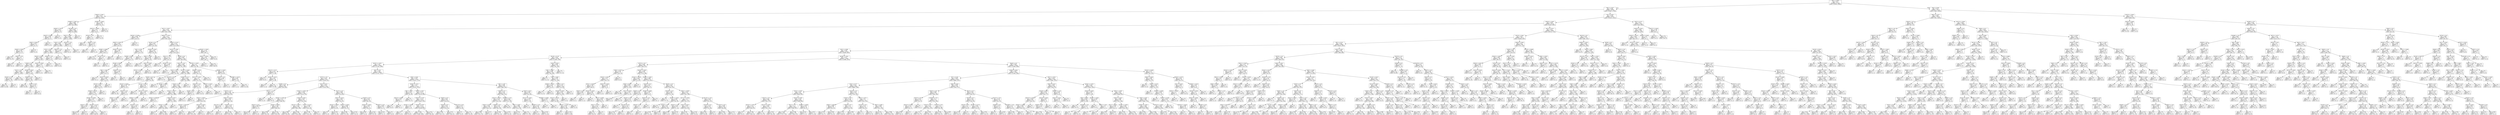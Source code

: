 digraph Tree {
node [shape=box] ;
0 [label="X[6] <= 0.098\ngini = 0.5\nsamples = 67836\nvalue = [33954, 33882]"] ;
1 [label="X[4] <= -0.197\ngini = 0.458\nsamples = 48766\nvalue = [31467, 17299]"] ;
0 -> 1 [labeldistance=2.5, labelangle=45, headlabel="True"] ;
2 [label="X[403] <= 0.001\ngini = 0.017\nsamples = 4013\nvalue = [34, 3979]"] ;
1 -> 2 ;
3 [label="X[348] <= -0.001\ngini = 0.008\nsamples = 3981\nvalue = [16, 3965]"] ;
2 -> 3 ;
4 [label="X[303] <= -0.0\ngini = 0.353\nsamples = 35\nvalue = [8, 27]"] ;
3 -> 4 ;
5 [label="X[187] <= 0.009\ngini = 0.298\nsamples = 33\nvalue = [6, 27]"] ;
4 -> 5 ;
6 [label="X[26] <= 0.043\ngini = 0.225\nsamples = 31\nvalue = [4, 27]"] ;
5 -> 6 ;
7 [label="X[443] <= 0.005\ngini = 0.128\nsamples = 29\nvalue = [2, 27]"] ;
6 -> 7 ;
8 [label="gini = 0.0\nsamples = 25\nvalue = [0, 25]"] ;
7 -> 8 ;
9 [label="X[397] <= 0.0\ngini = 0.5\nsamples = 4\nvalue = [2, 2]"] ;
7 -> 9 ;
10 [label="gini = 0.0\nsamples = 2\nvalue = [0, 2]"] ;
9 -> 10 ;
11 [label="gini = 0.0\nsamples = 2\nvalue = [2, 0]"] ;
9 -> 11 ;
12 [label="gini = 0.0\nsamples = 2\nvalue = [2, 0]"] ;
6 -> 12 ;
13 [label="gini = 0.0\nsamples = 2\nvalue = [2, 0]"] ;
5 -> 13 ;
14 [label="gini = 0.0\nsamples = 2\nvalue = [2, 0]"] ;
4 -> 14 ;
15 [label="X[1106] <= 0.0\ngini = 0.004\nsamples = 3946\nvalue = [8, 3938]"] ;
3 -> 15 ;
16 [label="X[52] <= 0.693\ngini = 0.004\nsamples = 3945\nvalue = [7, 3938]"] ;
15 -> 16 ;
17 [label="X[14] <= 0.14\ngini = 0.003\nsamples = 3942\nvalue = [6, 3936]"] ;
16 -> 17 ;
18 [label="X[73] <= 0.031\ngini = 0.003\nsamples = 3935\nvalue = [5, 3930]"] ;
17 -> 18 ;
19 [label="X[423] <= 0.001\ngini = 0.002\nsamples = 3925\nvalue = [4, 3921]"] ;
18 -> 19 ;
20 [label="X[190] <= 0.0\ngini = 0.002\nsamples = 3913\nvalue = [3, 3910]"] ;
19 -> 20 ;
21 [label="X[15] <= -0.47\ngini = 0.001\nsamples = 3843\nvalue = [1, 3842]"] ;
20 -> 21 ;
22 [label="X[145] <= -0.0\ngini = 0.041\nsamples = 48\nvalue = [1, 47]"] ;
21 -> 22 ;
23 [label="gini = 0.0\nsamples = 46\nvalue = [0, 46]"] ;
22 -> 23 ;
24 [label="gini = 0.5\nsamples = 2\nvalue = [1, 1]"] ;
22 -> 24 ;
25 [label="gini = 0.0\nsamples = 3795\nvalue = [0, 3795]"] ;
21 -> 25 ;
26 [label="X[198] <= 0.001\ngini = 0.056\nsamples = 70\nvalue = [2, 68]"] ;
20 -> 26 ;
27 [label="X[269] <= 0.0\ngini = 0.029\nsamples = 68\nvalue = [1, 67]"] ;
26 -> 27 ;
28 [label="gini = 0.0\nsamples = 60\nvalue = [0, 60]"] ;
27 -> 28 ;
29 [label="X[767] <= 0.0\ngini = 0.219\nsamples = 8\nvalue = [1, 7]"] ;
27 -> 29 ;
30 [label="gini = 0.5\nsamples = 2\nvalue = [1, 1]"] ;
29 -> 30 ;
31 [label="gini = 0.0\nsamples = 6\nvalue = [0, 6]"] ;
29 -> 31 ;
32 [label="gini = 0.5\nsamples = 2\nvalue = [1, 1]"] ;
26 -> 32 ;
33 [label="X[247] <= 0.001\ngini = 0.153\nsamples = 12\nvalue = [1, 11]"] ;
19 -> 33 ;
34 [label="gini = 0.0\nsamples = 1\nvalue = [1, 0]"] ;
33 -> 34 ;
35 [label="gini = 0.0\nsamples = 11\nvalue = [0, 11]"] ;
33 -> 35 ;
36 [label="X[244] <= -0.0\ngini = 0.18\nsamples = 10\nvalue = [1, 9]"] ;
18 -> 36 ;
37 [label="gini = 0.0\nsamples = 1\nvalue = [1, 0]"] ;
36 -> 37 ;
38 [label="gini = 0.0\nsamples = 9\nvalue = [0, 9]"] ;
36 -> 38 ;
39 [label="X[614] <= -0.0\ngini = 0.245\nsamples = 7\nvalue = [1, 6]"] ;
17 -> 39 ;
40 [label="gini = 0.0\nsamples = 6\nvalue = [0, 6]"] ;
39 -> 40 ;
41 [label="gini = 0.0\nsamples = 1\nvalue = [1, 0]"] ;
39 -> 41 ;
42 [label="X[124] <= -0.0\ngini = 0.444\nsamples = 3\nvalue = [1, 2]"] ;
16 -> 42 ;
43 [label="gini = 0.0\nsamples = 2\nvalue = [0, 2]"] ;
42 -> 43 ;
44 [label="gini = 0.0\nsamples = 1\nvalue = [1, 0]"] ;
42 -> 44 ;
45 [label="gini = 0.0\nsamples = 1\nvalue = [1, 0]"] ;
15 -> 45 ;
46 [label="X[199] <= -0.005\ngini = 0.492\nsamples = 32\nvalue = [18, 14]"] ;
2 -> 46 ;
47 [label="X[273] <= -0.005\ngini = 0.34\nsamples = 23\nvalue = [18, 5]"] ;
46 -> 47 ;
48 [label="X[724] <= -0.0\ngini = 0.5\nsamples = 10\nvalue = [5, 5]"] ;
47 -> 48 ;
49 [label="gini = 0.0\nsamples = 4\nvalue = [4, 0]"] ;
48 -> 49 ;
50 [label="X[265] <= -0.0\ngini = 0.278\nsamples = 6\nvalue = [1, 5]"] ;
48 -> 50 ;
51 [label="gini = 0.0\nsamples = 5\nvalue = [0, 5]"] ;
50 -> 51 ;
52 [label="gini = 0.0\nsamples = 1\nvalue = [1, 0]"] ;
50 -> 52 ;
53 [label="gini = 0.0\nsamples = 13\nvalue = [13, 0]"] ;
47 -> 53 ;
54 [label="gini = 0.0\nsamples = 9\nvalue = [0, 9]"] ;
46 -> 54 ;
55 [label="X[1] <= 0.503\ngini = 0.418\nsamples = 44753\nvalue = [31433, 13320]"] ;
1 -> 55 ;
56 [label="X[243] <= -0.007\ngini = 0.364\nsamples = 41124\nvalue = [31287, 9837]"] ;
55 -> 56 ;
57 [label="X[11] <= -0.027\ngini = 0.323\nsamples = 2643\nvalue = [535, 2108]"] ;
56 -> 57 ;
58 [label="X[234] <= 0.189\ngini = 0.049\nsamples = 238\nvalue = [232, 6]"] ;
57 -> 58 ;
59 [label="X[507] <= 0.027\ngini = 0.033\nsamples = 236\nvalue = [232, 4]"] ;
58 -> 59 ;
60 [label="X[296] <= 0.899\ngini = 0.009\nsamples = 231\nvalue = [230, 1]"] ;
59 -> 60 ;
61 [label="gini = 0.0\nsamples = 229\nvalue = [229, 0]"] ;
60 -> 61 ;
62 [label="X[714] <= 0.0\ngini = 0.5\nsamples = 2\nvalue = [1, 1]"] ;
60 -> 62 ;
63 [label="gini = 0.0\nsamples = 1\nvalue = [1, 0]"] ;
62 -> 63 ;
64 [label="gini = 0.0\nsamples = 1\nvalue = [0, 1]"] ;
62 -> 64 ;
65 [label="X[185] <= 0.033\ngini = 0.48\nsamples = 5\nvalue = [2, 3]"] ;
59 -> 65 ;
66 [label="gini = 0.0\nsamples = 2\nvalue = [2, 0]"] ;
65 -> 66 ;
67 [label="gini = 0.0\nsamples = 3\nvalue = [0, 3]"] ;
65 -> 67 ;
68 [label="gini = 0.0\nsamples = 2\nvalue = [0, 2]"] ;
58 -> 68 ;
69 [label="X[262] <= -0.012\ngini = 0.22\nsamples = 2405\nvalue = [303, 2102]"] ;
57 -> 69 ;
70 [label="X[734] <= 0.0\ngini = 0.401\nsamples = 173\nvalue = [125, 48]"] ;
69 -> 70 ;
71 [label="X[4] <= 0.765\ngini = 0.193\nsamples = 129\nvalue = [115, 14]"] ;
70 -> 71 ;
72 [label="X[188] <= 0.043\ngini = 0.159\nsamples = 126\nvalue = [115, 11]"] ;
71 -> 72 ;
73 [label="X[146] <= 0.063\ngini = 0.135\nsamples = 124\nvalue = [115, 9]"] ;
72 -> 73 ;
74 [label="X[6] <= -0.442\ngini = 0.109\nsamples = 121\nvalue = [114, 7]"] ;
73 -> 74 ;
75 [label="gini = 0.0\nsamples = 1\nvalue = [0, 1]"] ;
74 -> 75 ;
76 [label="X[167] <= 0.029\ngini = 0.095\nsamples = 120\nvalue = [114, 6]"] ;
74 -> 76 ;
77 [label="X[175] <= 0.027\ngini = 0.081\nsamples = 119\nvalue = [114, 5]"] ;
76 -> 77 ;
78 [label="X[246] <= 0.139\ngini = 0.065\nsamples = 118\nvalue = [114, 4]"] ;
77 -> 78 ;
79 [label="X[248] <= -0.009\ngini = 0.05\nsamples = 117\nvalue = [114, 3]"] ;
78 -> 79 ;
80 [label="X[342] <= 0.0\ngini = 0.408\nsamples = 7\nvalue = [5, 2]"] ;
79 -> 80 ;
81 [label="gini = 0.444\nsamples = 3\nvalue = [1, 2]"] ;
80 -> 81 ;
82 [label="gini = 0.0\nsamples = 4\nvalue = [4, 0]"] ;
80 -> 82 ;
83 [label="X[334] <= 0.141\ngini = 0.018\nsamples = 110\nvalue = [109, 1]"] ;
79 -> 83 ;
84 [label="gini = 0.0\nsamples = 108\nvalue = [108, 0]"] ;
83 -> 84 ;
85 [label="gini = 0.5\nsamples = 2\nvalue = [1, 1]"] ;
83 -> 85 ;
86 [label="gini = 0.0\nsamples = 1\nvalue = [0, 1]"] ;
78 -> 86 ;
87 [label="gini = 0.0\nsamples = 1\nvalue = [0, 1]"] ;
77 -> 87 ;
88 [label="gini = 0.0\nsamples = 1\nvalue = [0, 1]"] ;
76 -> 88 ;
89 [label="X[164] <= -0.0\ngini = 0.444\nsamples = 3\nvalue = [1, 2]"] ;
73 -> 89 ;
90 [label="gini = 0.0\nsamples = 1\nvalue = [1, 0]"] ;
89 -> 90 ;
91 [label="gini = 0.0\nsamples = 2\nvalue = [0, 2]"] ;
89 -> 91 ;
92 [label="gini = 0.0\nsamples = 2\nvalue = [0, 2]"] ;
72 -> 92 ;
93 [label="gini = 0.0\nsamples = 3\nvalue = [0, 3]"] ;
71 -> 93 ;
94 [label="X[100] <= 0.007\ngini = 0.351\nsamples = 44\nvalue = [10, 34]"] ;
70 -> 94 ;
95 [label="X[91] <= 0.005\ngini = 0.188\nsamples = 38\nvalue = [4, 34]"] ;
94 -> 95 ;
96 [label="gini = 0.0\nsamples = 27\nvalue = [0, 27]"] ;
95 -> 96 ;
97 [label="X[52] <= 0.003\ngini = 0.463\nsamples = 11\nvalue = [4, 7]"] ;
95 -> 97 ;
98 [label="X[747] <= 0.005\ngini = 0.32\nsamples = 5\nvalue = [4, 1]"] ;
97 -> 98 ;
99 [label="gini = 0.0\nsamples = 4\nvalue = [4, 0]"] ;
98 -> 99 ;
100 [label="gini = 0.0\nsamples = 1\nvalue = [0, 1]"] ;
98 -> 100 ;
101 [label="gini = 0.0\nsamples = 6\nvalue = [0, 6]"] ;
97 -> 101 ;
102 [label="gini = 0.0\nsamples = 6\nvalue = [6, 0]"] ;
94 -> 102 ;
103 [label="X[262] <= 0.123\ngini = 0.147\nsamples = 2232\nvalue = [178, 2054]"] ;
69 -> 103 ;
104 [label="X[147] <= -0.087\ngini = 0.112\nsamples = 2177\nvalue = [130, 2047]"] ;
103 -> 104 ;
105 [label="X[311] <= -0.0\ngini = 0.111\nsamples = 34\nvalue = [32, 2]"] ;
104 -> 105 ;
106 [label="gini = 0.0\nsamples = 31\nvalue = [31, 0]"] ;
105 -> 106 ;
107 [label="X[150] <= -0.01\ngini = 0.444\nsamples = 3\nvalue = [1, 2]"] ;
105 -> 107 ;
108 [label="gini = 0.0\nsamples = 2\nvalue = [0, 2]"] ;
107 -> 108 ;
109 [label="gini = 0.0\nsamples = 1\nvalue = [1, 0]"] ;
107 -> 109 ;
110 [label="X[538] <= 0.0\ngini = 0.087\nsamples = 2143\nvalue = [98, 2045]"] ;
104 -> 110 ;
111 [label="X[221] <= -0.07\ngini = 0.045\nsamples = 2044\nvalue = [47, 1997]"] ;
110 -> 111 ;
112 [label="X[23] <= 0.071\ngini = 0.493\nsamples = 50\nvalue = [22, 28]"] ;
111 -> 112 ;
113 [label="X[536] <= 0.0\ngini = 0.388\nsamples = 38\nvalue = [10, 28]"] ;
112 -> 113 ;
114 [label="X[215] <= 0.064\ngini = 0.153\nsamples = 24\nvalue = [2, 22]"] ;
113 -> 114 ;
115 [label="gini = 0.0\nsamples = 19\nvalue = [0, 19]"] ;
114 -> 115 ;
116 [label="X[552] <= 0.0\ngini = 0.48\nsamples = 5\nvalue = [2, 3]"] ;
114 -> 116 ;
117 [label="X[201] <= -0.015\ngini = 0.444\nsamples = 3\nvalue = [2, 1]"] ;
116 -> 117 ;
118 [label="gini = 0.0\nsamples = 1\nvalue = [1, 0]"] ;
117 -> 118 ;
119 [label="gini = 0.5\nsamples = 2\nvalue = [1, 1]"] ;
117 -> 119 ;
120 [label="gini = 0.0\nsamples = 2\nvalue = [0, 2]"] ;
116 -> 120 ;
121 [label="X[154] <= 0.142\ngini = 0.49\nsamples = 14\nvalue = [8, 6]"] ;
113 -> 121 ;
122 [label="gini = 0.0\nsamples = 4\nvalue = [4, 0]"] ;
121 -> 122 ;
123 [label="X[213] <= -0.025\ngini = 0.48\nsamples = 10\nvalue = [4, 6]"] ;
121 -> 123 ;
124 [label="X[406] <= -0.001\ngini = 0.5\nsamples = 8\nvalue = [4, 4]"] ;
123 -> 124 ;
125 [label="gini = 0.0\nsamples = 2\nvalue = [2, 0]"] ;
124 -> 125 ;
126 [label="X[730] <= -0.0\ngini = 0.444\nsamples = 6\nvalue = [2, 4]"] ;
124 -> 126 ;
127 [label="gini = 0.5\nsamples = 4\nvalue = [2, 2]"] ;
126 -> 127 ;
128 [label="gini = 0.0\nsamples = 2\nvalue = [0, 2]"] ;
126 -> 128 ;
129 [label="gini = 0.0\nsamples = 2\nvalue = [0, 2]"] ;
123 -> 129 ;
130 [label="gini = 0.0\nsamples = 12\nvalue = [12, 0]"] ;
112 -> 130 ;
131 [label="X[179] <= -0.094\ngini = 0.025\nsamples = 1994\nvalue = [25, 1969]"] ;
111 -> 131 ;
132 [label="X[1070] <= 0.0\ngini = 0.444\nsamples = 9\nvalue = [6, 3]"] ;
131 -> 132 ;
133 [label="gini = 0.0\nsamples = 5\nvalue = [5, 0]"] ;
132 -> 133 ;
134 [label="X[188] <= 0.001\ngini = 0.375\nsamples = 4\nvalue = [1, 3]"] ;
132 -> 134 ;
135 [label="gini = 0.0\nsamples = 3\nvalue = [0, 3]"] ;
134 -> 135 ;
136 [label="gini = 0.0\nsamples = 1\nvalue = [1, 0]"] ;
134 -> 136 ;
137 [label="X[206] <= 0.111\ngini = 0.019\nsamples = 1985\nvalue = [19, 1966]"] ;
131 -> 137 ;
138 [label="X[246] <= 0.13\ngini = 0.016\nsamples = 1982\nvalue = [16, 1966]"] ;
137 -> 138 ;
139 [label="X[534] <= -0.007\ngini = 0.014\nsamples = 1980\nvalue = [14, 1966]"] ;
138 -> 139 ;
140 [label="X[343] <= 0.009\ngini = 0.5\nsamples = 6\nvalue = [3, 3]"] ;
139 -> 140 ;
141 [label="gini = 0.0\nsamples = 3\nvalue = [3, 0]"] ;
140 -> 141 ;
142 [label="gini = 0.0\nsamples = 3\nvalue = [0, 3]"] ;
140 -> 142 ;
143 [label="X[626] <= 0.031\ngini = 0.011\nsamples = 1974\nvalue = [11, 1963]"] ;
139 -> 143 ;
144 [label="X[544] <= -0.053\ngini = 0.01\nsamples = 1973\nvalue = [10, 1963]"] ;
143 -> 144 ;
145 [label="gini = 0.0\nsamples = 1\nvalue = [1, 0]"] ;
144 -> 145 ;
146 [label="gini = 0.009\nsamples = 1972\nvalue = [9, 1963]"] ;
144 -> 146 ;
147 [label="gini = 0.0\nsamples = 1\nvalue = [1, 0]"] ;
143 -> 147 ;
148 [label="gini = 0.0\nsamples = 2\nvalue = [2, 0]"] ;
138 -> 148 ;
149 [label="gini = 0.0\nsamples = 3\nvalue = [3, 0]"] ;
137 -> 149 ;
150 [label="X[370] <= -0.001\ngini = 0.5\nsamples = 99\nvalue = [51, 48]"] ;
110 -> 150 ;
151 [label="X[208] <= 0.014\ngini = 0.332\nsamples = 57\nvalue = [45, 12]"] ;
150 -> 151 ;
152 [label="X[147] <= -0.007\ngini = 0.5\nsamples = 24\nvalue = [12, 12]"] ;
151 -> 152 ;
153 [label="X[614] <= -0.0\ngini = 0.337\nsamples = 14\nvalue = [11, 3]"] ;
152 -> 153 ;
154 [label="X[186] <= 0.0\ngini = 0.375\nsamples = 4\nvalue = [1, 3]"] ;
153 -> 154 ;
155 [label="gini = 0.0\nsamples = 3\nvalue = [0, 3]"] ;
154 -> 155 ;
156 [label="gini = 0.0\nsamples = 1\nvalue = [1, 0]"] ;
154 -> 156 ;
157 [label="gini = 0.0\nsamples = 10\nvalue = [10, 0]"] ;
153 -> 157 ;
158 [label="X[367] <= 0.001\ngini = 0.18\nsamples = 10\nvalue = [1, 9]"] ;
152 -> 158 ;
159 [label="gini = 0.0\nsamples = 9\nvalue = [0, 9]"] ;
158 -> 159 ;
160 [label="gini = 0.0\nsamples = 1\nvalue = [1, 0]"] ;
158 -> 160 ;
161 [label="gini = 0.0\nsamples = 33\nvalue = [33, 0]"] ;
151 -> 161 ;
162 [label="X[308] <= -0.001\ngini = 0.245\nsamples = 42\nvalue = [6, 36]"] ;
150 -> 162 ;
163 [label="X[726] <= -0.0\ngini = 0.408\nsamples = 7\nvalue = [5, 2]"] ;
162 -> 163 ;
164 [label="gini = 0.0\nsamples = 2\nvalue = [0, 2]"] ;
163 -> 164 ;
165 [label="gini = 0.0\nsamples = 5\nvalue = [5, 0]"] ;
163 -> 165 ;
166 [label="X[1088] <= -0.015\ngini = 0.056\nsamples = 35\nvalue = [1, 34]"] ;
162 -> 166 ;
167 [label="gini = 0.0\nsamples = 1\nvalue = [1, 0]"] ;
166 -> 167 ;
168 [label="gini = 0.0\nsamples = 34\nvalue = [0, 34]"] ;
166 -> 168 ;
169 [label="X[434] <= -0.001\ngini = 0.222\nsamples = 55\nvalue = [48, 7]"] ;
103 -> 169 ;
170 [label="X[26] <= -0.034\ngini = 0.04\nsamples = 49\nvalue = [48, 1]"] ;
169 -> 170 ;
171 [label="gini = 0.0\nsamples = 1\nvalue = [0, 1]"] ;
170 -> 171 ;
172 [label="gini = 0.0\nsamples = 48\nvalue = [48, 0]"] ;
170 -> 172 ;
173 [label="gini = 0.0\nsamples = 6\nvalue = [0, 6]"] ;
169 -> 173 ;
174 [label="X[12] <= 0.313\ngini = 0.321\nsamples = 38481\nvalue = [30752, 7729]"] ;
56 -> 174 ;
175 [label="X[274] <= 0.001\ngini = 0.287\nsamples = 36771\nvalue = [30384, 6387]"] ;
174 -> 175 ;
176 [label="X[2] <= 0.719\ngini = 0.265\nsamples = 35906\nvalue = [30253, 5653]"] ;
175 -> 176 ;
177 [label="X[21] <= 0.008\ngini = 0.244\nsamples = 34114\nvalue = [29269, 4845]"] ;
176 -> 177 ;
178 [label="X[118] <= 0.178\ngini = 0.168\nsamples = 19158\nvalue = [17389, 1769]"] ;
177 -> 178 ;
179 [label="X[197] <= -0.033\ngini = 0.16\nsamples = 19003\nvalue = [17334, 1669]"] ;
178 -> 179 ;
180 [label="X[212] <= -0.12\ngini = 0.222\nsamples = 55\nvalue = [7, 48]"] ;
179 -> 180 ;
181 [label="gini = 0.0\nsamples = 6\nvalue = [6, 0]"] ;
180 -> 181 ;
182 [label="X[160] <= -0.012\ngini = 0.04\nsamples = 49\nvalue = [1, 48]"] ;
180 -> 182 ;
183 [label="gini = 0.0\nsamples = 1\nvalue = [1, 0]"] ;
182 -> 183 ;
184 [label="gini = 0.0\nsamples = 48\nvalue = [0, 48]"] ;
182 -> 184 ;
185 [label="X[9] <= -0.29\ngini = 0.156\nsamples = 18948\nvalue = [17327, 1621]"] ;
179 -> 185 ;
186 [label="X[773] <= -0.0\ngini = 0.291\nsamples = 2557\nvalue = [2106, 451]"] ;
185 -> 186 ;
187 [label="X[398] <= 0.0\ngini = 0.168\nsamples = 963\nvalue = [874, 89]"] ;
186 -> 187 ;
188 [label="X[370] <= 0.0\ngini = 0.162\nsamples = 958\nvalue = [873, 85]"] ;
187 -> 188 ;
189 [label="X[24] <= -0.093\ngini = 0.117\nsamples = 721\nvalue = [676, 45]"] ;
188 -> 189 ;
190 [label="X[379] <= -0.001\ngini = 0.444\nsamples = 6\nvalue = [2, 4]"] ;
189 -> 190 ;
191 [label="gini = 0.0\nsamples = 2\nvalue = [2, 0]"] ;
190 -> 191 ;
192 [label="gini = 0.0\nsamples = 4\nvalue = [0, 4]"] ;
190 -> 192 ;
193 [label="X[532] <= 0.001\ngini = 0.108\nsamples = 715\nvalue = [674, 41]"] ;
189 -> 193 ;
194 [label="gini = 0.103\nsamples = 713\nvalue = [674, 39]"] ;
193 -> 194 ;
195 [label="gini = 0.0\nsamples = 2\nvalue = [0, 2]"] ;
193 -> 195 ;
196 [label="X[82] <= -0.042\ngini = 0.281\nsamples = 237\nvalue = [197, 40]"] ;
188 -> 196 ;
197 [label="X[1113] <= -0.0\ngini = 0.444\nsamples = 6\nvalue = [2, 4]"] ;
196 -> 197 ;
198 [label="gini = 0.0\nsamples = 4\nvalue = [0, 4]"] ;
197 -> 198 ;
199 [label="gini = 0.0\nsamples = 2\nvalue = [2, 0]"] ;
197 -> 199 ;
200 [label="X[356] <= 0.0\ngini = 0.263\nsamples = 231\nvalue = [195, 36]"] ;
196 -> 200 ;
201 [label="gini = 0.248\nsamples = 228\nvalue = [195, 33]"] ;
200 -> 201 ;
202 [label="gini = 0.0\nsamples = 3\nvalue = [0, 3]"] ;
200 -> 202 ;
203 [label="X[731] <= 0.0\ngini = 0.32\nsamples = 5\nvalue = [1, 4]"] ;
187 -> 203 ;
204 [label="gini = 0.0\nsamples = 1\nvalue = [1, 0]"] ;
203 -> 204 ;
205 [label="gini = 0.0\nsamples = 4\nvalue = [0, 4]"] ;
203 -> 205 ;
206 [label="X[53] <= 0.011\ngini = 0.351\nsamples = 1594\nvalue = [1232, 362]"] ;
186 -> 206 ;
207 [label="X[162] <= -0.004\ngini = 0.318\nsamples = 1390\nvalue = [1114, 276]"] ;
206 -> 207 ;
208 [label="X[349] <= -0.001\ngini = 0.21\nsamples = 419\nvalue = [369, 50]"] ;
207 -> 208 ;
209 [label="X[412] <= 0.0\ngini = 0.486\nsamples = 12\nvalue = [5, 7]"] ;
208 -> 209 ;
210 [label="gini = 0.346\nsamples = 9\nvalue = [2, 7]"] ;
209 -> 210 ;
211 [label="gini = 0.0\nsamples = 3\nvalue = [3, 0]"] ;
209 -> 211 ;
212 [label="X[309] <= -0.002\ngini = 0.189\nsamples = 407\nvalue = [364, 43]"] ;
208 -> 212 ;
213 [label="gini = 0.362\nsamples = 59\nvalue = [45, 14]"] ;
212 -> 213 ;
214 [label="gini = 0.153\nsamples = 348\nvalue = [319, 29]"] ;
212 -> 214 ;
215 [label="X[164] <= 0.001\ngini = 0.357\nsamples = 971\nvalue = [745, 226]"] ;
207 -> 215 ;
216 [label="X[115] <= -0.011\ngini = 0.383\nsamples = 799\nvalue = [593, 206]"] ;
215 -> 216 ;
217 [label="gini = 0.482\nsamples = 99\nvalue = [59, 40]"] ;
216 -> 217 ;
218 [label="gini = 0.362\nsamples = 700\nvalue = [534, 166]"] ;
216 -> 218 ;
219 [label="X[17] <= 0.143\ngini = 0.206\nsamples = 172\nvalue = [152, 20]"] ;
215 -> 219 ;
220 [label="gini = 0.189\nsamples = 170\nvalue = [152, 18]"] ;
219 -> 220 ;
221 [label="gini = 0.0\nsamples = 2\nvalue = [0, 2]"] ;
219 -> 221 ;
222 [label="X[127] <= 0.0\ngini = 0.488\nsamples = 204\nvalue = [118, 86]"] ;
206 -> 222 ;
223 [label="X[37] <= -0.014\ngini = 0.494\nsamples = 121\nvalue = [54, 67]"] ;
222 -> 223 ;
224 [label="X[142] <= -0.007\ngini = 0.227\nsamples = 23\nvalue = [3, 20]"] ;
223 -> 224 ;
225 [label="gini = 0.0\nsamples = 1\nvalue = [1, 0]"] ;
224 -> 225 ;
226 [label="gini = 0.165\nsamples = 22\nvalue = [2, 20]"] ;
224 -> 226 ;
227 [label="X[311] <= 0.002\ngini = 0.499\nsamples = 98\nvalue = [51, 47]"] ;
223 -> 227 ;
228 [label="gini = 0.495\nsamples = 82\nvalue = [37, 45]"] ;
227 -> 228 ;
229 [label="gini = 0.219\nsamples = 16\nvalue = [14, 2]"] ;
227 -> 229 ;
230 [label="X[420] <= 0.0\ngini = 0.353\nsamples = 83\nvalue = [64, 19]"] ;
222 -> 230 ;
231 [label="X[185] <= -0.002\ngini = 0.281\nsamples = 71\nvalue = [59, 12]"] ;
230 -> 231 ;
232 [label="gini = 0.444\nsamples = 6\nvalue = [2, 4]"] ;
231 -> 232 ;
233 [label="gini = 0.216\nsamples = 65\nvalue = [57, 8]"] ;
231 -> 233 ;
234 [label="X[267] <= 0.0\ngini = 0.486\nsamples = 12\nvalue = [5, 7]"] ;
230 -> 234 ;
235 [label="gini = 0.219\nsamples = 8\nvalue = [1, 7]"] ;
234 -> 235 ;
236 [label="gini = 0.0\nsamples = 4\nvalue = [4, 0]"] ;
234 -> 236 ;
237 [label="X[36] <= 0.644\ngini = 0.133\nsamples = 16391\nvalue = [15221, 1170]"] ;
185 -> 237 ;
238 [label="X[260] <= -0.015\ngini = 0.12\nsamples = 15734\nvalue = [14722, 1012]"] ;
237 -> 238 ;
239 [label="X[8] <= -0.06\ngini = 0.291\nsamples = 34\nvalue = [6, 28]"] ;
238 -> 239 ;
240 [label="X[413] <= 0.001\ngini = 0.245\nsamples = 7\nvalue = [6, 1]"] ;
239 -> 240 ;
241 [label="gini = 0.0\nsamples = 6\nvalue = [6, 0]"] ;
240 -> 241 ;
242 [label="gini = 0.0\nsamples = 1\nvalue = [0, 1]"] ;
240 -> 242 ;
243 [label="gini = 0.0\nsamples = 27\nvalue = [0, 27]"] ;
239 -> 243 ;
244 [label="X[454] <= 0.001\ngini = 0.117\nsamples = 15700\nvalue = [14716, 984]"] ;
238 -> 244 ;
245 [label="X[203] <= -0.185\ngini = 0.112\nsamples = 15479\nvalue = [14557, 922]"] ;
244 -> 245 ;
246 [label="X[106] <= -0.002\ngini = 0.18\nsamples = 10\nvalue = [1, 9]"] ;
245 -> 246 ;
247 [label="gini = 0.0\nsamples = 1\nvalue = [1, 0]"] ;
246 -> 247 ;
248 [label="gini = 0.0\nsamples = 9\nvalue = [0, 9]"] ;
246 -> 248 ;
249 [label="X[188] <= 0.043\ngini = 0.111\nsamples = 15469\nvalue = [14556, 913]"] ;
245 -> 249 ;
250 [label="gini = 0.109\nsamples = 15372\nvalue = [14487, 885]"] ;
249 -> 250 ;
251 [label="gini = 0.411\nsamples = 97\nvalue = [69, 28]"] ;
249 -> 251 ;
252 [label="X[463] <= 0.0\ngini = 0.404\nsamples = 221\nvalue = [159, 62]"] ;
244 -> 252 ;
253 [label="X[544] <= 0.0\ngini = 0.335\nsamples = 197\nvalue = [155, 42]"] ;
252 -> 253 ;
254 [label="gini = 0.169\nsamples = 118\nvalue = [107, 11]"] ;
253 -> 254 ;
255 [label="gini = 0.477\nsamples = 79\nvalue = [48, 31]"] ;
253 -> 255 ;
256 [label="X[1114] <= 0.0\ngini = 0.278\nsamples = 24\nvalue = [4, 20]"] ;
252 -> 256 ;
257 [label="gini = 0.0\nsamples = 4\nvalue = [4, 0]"] ;
256 -> 257 ;
258 [label="gini = 0.0\nsamples = 20\nvalue = [0, 20]"] ;
256 -> 258 ;
259 [label="X[0] <= 1.297\ngini = 0.365\nsamples = 657\nvalue = [499, 158]"] ;
237 -> 259 ;
260 [label="X[365] <= 0.0\ngini = 0.321\nsamples = 607\nvalue = [485, 122]"] ;
259 -> 260 ;
261 [label="X[322] <= 0.001\ngini = 0.216\nsamples = 357\nvalue = [313, 44]"] ;
260 -> 261 ;
262 [label="X[26] <= 0.337\ngini = 0.106\nsamples = 267\nvalue = [252, 15]"] ;
261 -> 262 ;
263 [label="gini = 0.087\nsamples = 263\nvalue = [251, 12]"] ;
262 -> 263 ;
264 [label="gini = 0.375\nsamples = 4\nvalue = [1, 3]"] ;
262 -> 264 ;
265 [label="X[398] <= 0.0\ngini = 0.437\nsamples = 90\nvalue = [61, 29]"] ;
261 -> 265 ;
266 [label="gini = 0.348\nsamples = 67\nvalue = [52, 15]"] ;
265 -> 266 ;
267 [label="gini = 0.476\nsamples = 23\nvalue = [9, 14]"] ;
265 -> 267 ;
268 [label="X[1090] <= -0.0\ngini = 0.429\nsamples = 250\nvalue = [172, 78]"] ;
260 -> 268 ;
269 [label="gini = 0.0\nsamples = 60\nvalue = [60, 0]"] ;
268 -> 269 ;
270 [label="X[0] <= -0.901\ngini = 0.484\nsamples = 190\nvalue = [112, 78]"] ;
268 -> 270 ;
271 [label="gini = 0.102\nsamples = 37\nvalue = [35, 2]"] ;
270 -> 271 ;
272 [label="gini = 0.5\nsamples = 153\nvalue = [77, 76]"] ;
270 -> 272 ;
273 [label="X[18] <= 0.04\ngini = 0.403\nsamples = 50\nvalue = [14, 36]"] ;
259 -> 273 ;
274 [label="X[171] <= -0.001\ngini = 0.278\nsamples = 42\nvalue = [7, 35]"] ;
273 -> 274 ;
275 [label="gini = 0.0\nsamples = 3\nvalue = [3, 0]"] ;
274 -> 275 ;
276 [label="X[1092] <= -0.0\ngini = 0.184\nsamples = 39\nvalue = [4, 35]"] ;
274 -> 276 ;
277 [label="gini = 0.0\nsamples = 2\nvalue = [2, 0]"] ;
276 -> 277 ;
278 [label="gini = 0.102\nsamples = 37\nvalue = [2, 35]"] ;
276 -> 278 ;
279 [label="X[86] <= 0.069\ngini = 0.219\nsamples = 8\nvalue = [7, 1]"] ;
273 -> 279 ;
280 [label="gini = 0.0\nsamples = 7\nvalue = [7, 0]"] ;
279 -> 280 ;
281 [label="gini = 0.0\nsamples = 1\nvalue = [0, 1]"] ;
279 -> 281 ;
282 [label="X[18] <= 0.033\ngini = 0.458\nsamples = 155\nvalue = [55, 100]"] ;
178 -> 282 ;
283 [label="X[0] <= -0.906\ngini = 0.399\nsamples = 138\nvalue = [38, 100]"] ;
282 -> 283 ;
284 [label="gini = 0.0\nsamples = 11\nvalue = [11, 0]"] ;
283 -> 284 ;
285 [label="X[9] <= -0.062\ngini = 0.335\nsamples = 127\nvalue = [27, 100]"] ;
283 -> 285 ;
286 [label="X[299] <= -0.001\ngini = 0.444\nsamples = 18\nvalue = [12, 6]"] ;
285 -> 286 ;
287 [label="gini = 0.0\nsamples = 12\nvalue = [12, 0]"] ;
286 -> 287 ;
288 [label="gini = 0.0\nsamples = 6\nvalue = [0, 6]"] ;
286 -> 288 ;
289 [label="X[556] <= 0.0\ngini = 0.237\nsamples = 109\nvalue = [15, 94]"] ;
285 -> 289 ;
290 [label="X[166] <= 0.002\ngini = 0.201\nsamples = 106\nvalue = [12, 94]"] ;
289 -> 290 ;
291 [label="X[125] <= 0.144\ngini = 0.174\nsamples = 104\nvalue = [10, 94]"] ;
290 -> 291 ;
292 [label="X[150] <= -0.035\ngini = 0.145\nsamples = 102\nvalue = [8, 94]"] ;
291 -> 292 ;
293 [label="gini = 0.0\nsamples = 1\nvalue = [1, 0]"] ;
292 -> 293 ;
294 [label="gini = 0.129\nsamples = 101\nvalue = [7, 94]"] ;
292 -> 294 ;
295 [label="gini = 0.0\nsamples = 2\nvalue = [2, 0]"] ;
291 -> 295 ;
296 [label="gini = 0.0\nsamples = 2\nvalue = [2, 0]"] ;
290 -> 296 ;
297 [label="gini = 0.0\nsamples = 3\nvalue = [3, 0]"] ;
289 -> 297 ;
298 [label="gini = 0.0\nsamples = 17\nvalue = [17, 0]"] ;
282 -> 298 ;
299 [label="X[158] <= -0.051\ngini = 0.327\nsamples = 14956\nvalue = [11880, 3076]"] ;
177 -> 299 ;
300 [label="X[773] <= -0.0\ngini = 0.482\nsamples = 692\nvalue = [280, 412]"] ;
299 -> 300 ;
301 [label="X[56] <= 0.576\ngini = 0.236\nsamples = 117\nvalue = [101, 16]"] ;
300 -> 301 ;
302 [label="X[255] <= 0.001\ngini = 0.19\nsamples = 113\nvalue = [101, 12]"] ;
301 -> 302 ;
303 [label="X[72] <= -0.036\ngini = 0.138\nsamples = 107\nvalue = [99, 8]"] ;
302 -> 303 ;
304 [label="X[501] <= 0.0\ngini = 0.486\nsamples = 12\nvalue = [7, 5]"] ;
303 -> 304 ;
305 [label="gini = 0.0\nsamples = 5\nvalue = [0, 5]"] ;
304 -> 305 ;
306 [label="gini = 0.0\nsamples = 7\nvalue = [7, 0]"] ;
304 -> 306 ;
307 [label="X[253] <= -0.001\ngini = 0.061\nsamples = 95\nvalue = [92, 3]"] ;
303 -> 307 ;
308 [label="gini = 0.0\nsamples = 1\nvalue = [0, 1]"] ;
307 -> 308 ;
309 [label="X[13] <= 0.008\ngini = 0.042\nsamples = 94\nvalue = [92, 2]"] ;
307 -> 309 ;
310 [label="X[21] <= 1.135\ngini = 0.021\nsamples = 93\nvalue = [92, 1]"] ;
309 -> 310 ;
311 [label="gini = 0.0\nsamples = 91\nvalue = [91, 0]"] ;
310 -> 311 ;
312 [label="gini = 0.5\nsamples = 2\nvalue = [1, 1]"] ;
310 -> 312 ;
313 [label="gini = 0.0\nsamples = 1\nvalue = [0, 1]"] ;
309 -> 313 ;
314 [label="X[307] <= -0.003\ngini = 0.444\nsamples = 6\nvalue = [2, 4]"] ;
302 -> 314 ;
315 [label="gini = 0.0\nsamples = 2\nvalue = [2, 0]"] ;
314 -> 315 ;
316 [label="gini = 0.0\nsamples = 4\nvalue = [0, 4]"] ;
314 -> 316 ;
317 [label="gini = 0.0\nsamples = 4\nvalue = [0, 4]"] ;
301 -> 317 ;
318 [label="X[259] <= -0.003\ngini = 0.429\nsamples = 575\nvalue = [179, 396]"] ;
300 -> 318 ;
319 [label="X[144] <= -0.029\ngini = 0.056\nsamples = 104\nvalue = [3, 101]"] ;
318 -> 319 ;
320 [label="X[38] <= 0.001\ngini = 0.019\nsamples = 102\nvalue = [1, 101]"] ;
319 -> 320 ;
321 [label="gini = 0.0\nsamples = 89\nvalue = [0, 89]"] ;
320 -> 321 ;
322 [label="X[71] <= 0.025\ngini = 0.142\nsamples = 13\nvalue = [1, 12]"] ;
320 -> 322 ;
323 [label="gini = 0.444\nsamples = 3\nvalue = [1, 2]"] ;
322 -> 323 ;
324 [label="gini = 0.0\nsamples = 10\nvalue = [0, 10]"] ;
322 -> 324 ;
325 [label="gini = 0.0\nsamples = 2\nvalue = [2, 0]"] ;
319 -> 325 ;
326 [label="X[269] <= -0.001\ngini = 0.468\nsamples = 471\nvalue = [176, 295]"] ;
318 -> 326 ;
327 [label="X[425] <= 0.0\ngini = 0.427\nsamples = 55\nvalue = [38, 17]"] ;
326 -> 327 ;
328 [label="X[494] <= 0.0\ngini = 0.325\nsamples = 44\nvalue = [35, 9]"] ;
327 -> 328 ;
329 [label="X[419] <= -0.0\ngini = 0.278\nsamples = 42\nvalue = [35, 7]"] ;
328 -> 329 ;
330 [label="gini = 0.0\nsamples = 2\nvalue = [0, 2]"] ;
329 -> 330 ;
331 [label="X[1128] <= 0.0\ngini = 0.219\nsamples = 40\nvalue = [35, 5]"] ;
329 -> 331 ;
332 [label="gini = 0.145\nsamples = 38\nvalue = [35, 3]"] ;
331 -> 332 ;
333 [label="gini = 0.0\nsamples = 2\nvalue = [0, 2]"] ;
331 -> 333 ;
334 [label="gini = 0.0\nsamples = 2\nvalue = [0, 2]"] ;
328 -> 334 ;
335 [label="X[168] <= 0.006\ngini = 0.397\nsamples = 11\nvalue = [3, 8]"] ;
327 -> 335 ;
336 [label="X[478] <= -0.0\ngini = 0.375\nsamples = 4\nvalue = [3, 1]"] ;
335 -> 336 ;
337 [label="X[476] <= 0.0\ngini = 0.5\nsamples = 2\nvalue = [1, 1]"] ;
336 -> 337 ;
338 [label="gini = 0.0\nsamples = 1\nvalue = [0, 1]"] ;
337 -> 338 ;
339 [label="gini = 0.0\nsamples = 1\nvalue = [1, 0]"] ;
337 -> 339 ;
340 [label="gini = 0.0\nsamples = 2\nvalue = [2, 0]"] ;
336 -> 340 ;
341 [label="gini = 0.0\nsamples = 7\nvalue = [0, 7]"] ;
335 -> 341 ;
342 [label="X[226] <= -0.0\ngini = 0.443\nsamples = 416\nvalue = [138, 278]"] ;
326 -> 342 ;
343 [label="X[749] <= -0.0\ngini = 0.495\nsamples = 67\nvalue = [37, 30]"] ;
342 -> 343 ;
344 [label="gini = 0.0\nsamples = 11\nvalue = [11, 0]"] ;
343 -> 344 ;
345 [label="X[191] <= -0.031\ngini = 0.497\nsamples = 56\nvalue = [26, 30]"] ;
343 -> 345 ;
346 [label="gini = 0.0\nsamples = 6\nvalue = [6, 0]"] ;
345 -> 346 ;
347 [label="X[360] <= 0.0\ngini = 0.48\nsamples = 50\nvalue = [20, 30]"] ;
345 -> 347 ;
348 [label="gini = 0.418\nsamples = 37\nvalue = [11, 26]"] ;
347 -> 348 ;
349 [label="gini = 0.426\nsamples = 13\nvalue = [9, 4]"] ;
347 -> 349 ;
350 [label="X[93] <= -0.009\ngini = 0.411\nsamples = 349\nvalue = [101, 248]"] ;
342 -> 350 ;
351 [label="X[171] <= -0.004\ngini = 0.3\nsamples = 136\nvalue = [25, 111]"] ;
350 -> 351 ;
352 [label="X[533] <= -0.0\ngini = 0.484\nsamples = 17\nvalue = [7, 10]"] ;
351 -> 352 ;
353 [label="gini = 0.298\nsamples = 11\nvalue = [2, 9]"] ;
352 -> 353 ;
354 [label="gini = 0.278\nsamples = 6\nvalue = [5, 1]"] ;
352 -> 354 ;
355 [label="X[52] <= 0.022\ngini = 0.257\nsamples = 119\nvalue = [18, 101]"] ;
351 -> 355 ;
356 [label="gini = 0.355\nsamples = 52\nvalue = [12, 40]"] ;
355 -> 356 ;
357 [label="gini = 0.163\nsamples = 67\nvalue = [6, 61]"] ;
355 -> 357 ;
358 [label="X[1101] <= -0.0\ngini = 0.459\nsamples = 213\nvalue = [76, 137]"] ;
350 -> 358 ;
359 [label="X[725] <= 0.0\ngini = 0.316\nsamples = 61\nvalue = [12, 49]"] ;
358 -> 359 ;
360 [label="gini = 0.245\nsamples = 56\nvalue = [8, 48]"] ;
359 -> 360 ;
361 [label="gini = 0.32\nsamples = 5\nvalue = [4, 1]"] ;
359 -> 361 ;
362 [label="X[747] <= 0.0\ngini = 0.488\nsamples = 152\nvalue = [64, 88]"] ;
358 -> 362 ;
363 [label="gini = 0.466\nsamples = 138\nvalue = [51, 87]"] ;
362 -> 363 ;
364 [label="gini = 0.133\nsamples = 14\nvalue = [13, 1]"] ;
362 -> 364 ;
365 [label="X[445] <= 0.0\ngini = 0.304\nsamples = 14264\nvalue = [11600, 2664]"] ;
299 -> 365 ;
366 [label="X[208] <= 0.004\ngini = 0.291\nsamples = 14047\nvalue = [11565, 2482]"] ;
365 -> 366 ;
367 [label="X[7] <= 0.228\ngini = 0.238\nsamples = 10541\nvalue = [9084, 1457]"] ;
366 -> 367 ;
368 [label="X[35] <= 0.577\ngini = 0.212\nsamples = 9846\nvalue = [8660, 1186]"] ;
367 -> 368 ;
369 [label="X[10] <= -0.309\ngini = 0.19\nsamples = 9341\nvalue = [8350, 991]"] ;
368 -> 369 ;
370 [label="X[314] <= -0.0\ngini = 0.404\nsamples = 488\nvalue = [351, 137]"] ;
369 -> 370 ;
371 [label="X[275] <= -0.031\ngini = 0.211\nsamples = 209\nvalue = [184, 25]"] ;
370 -> 371 ;
372 [label="gini = 0.0\nsamples = 2\nvalue = [0, 2]"] ;
371 -> 372 ;
373 [label="gini = 0.198\nsamples = 207\nvalue = [184, 23]"] ;
371 -> 373 ;
374 [label="X[127] <= -0.001\ngini = 0.481\nsamples = 279\nvalue = [167, 112]"] ;
370 -> 374 ;
375 [label="gini = 0.5\nsamples = 148\nvalue = [75, 73]"] ;
374 -> 375 ;
376 [label="gini = 0.418\nsamples = 131\nvalue = [92, 39]"] ;
374 -> 376 ;
377 [label="X[242] <= 0.006\ngini = 0.174\nsamples = 8853\nvalue = [7999, 854]"] ;
369 -> 377 ;
378 [label="X[21] <= 1.12\ngini = 0.17\nsamples = 8818\nvalue = [7991, 827]"] ;
377 -> 378 ;
379 [label="gini = 0.156\nsamples = 8427\nvalue = [7707, 720]"] ;
378 -> 379 ;
380 [label="gini = 0.398\nsamples = 391\nvalue = [284, 107]"] ;
378 -> 380 ;
381 [label="X[200] <= -0.009\ngini = 0.353\nsamples = 35\nvalue = [8, 27]"] ;
377 -> 381 ;
382 [label="gini = 0.219\nsamples = 8\nvalue = [7, 1]"] ;
381 -> 382 ;
383 [label="gini = 0.071\nsamples = 27\nvalue = [1, 26]"] ;
381 -> 383 ;
384 [label="X[245] <= -0.0\ngini = 0.474\nsamples = 505\nvalue = [310, 195]"] ;
368 -> 384 ;
385 [label="X[762] <= -0.0\ngini = 0.326\nsamples = 195\nvalue = [155, 40]"] ;
384 -> 385 ;
386 [label="X[49] <= -0.004\ngini = 0.488\nsamples = 52\nvalue = [30, 22]"] ;
385 -> 386 ;
387 [label="gini = 0.375\nsamples = 28\nvalue = [21, 7]"] ;
386 -> 387 ;
388 [label="gini = 0.469\nsamples = 24\nvalue = [9, 15]"] ;
386 -> 388 ;
389 [label="X[420] <= 0.0\ngini = 0.22\nsamples = 143\nvalue = [125, 18]"] ;
385 -> 389 ;
390 [label="gini = 0.128\nsamples = 116\nvalue = [108, 8]"] ;
389 -> 390 ;
391 [label="gini = 0.466\nsamples = 27\nvalue = [17, 10]"] ;
389 -> 391 ;
392 [label="X[44] <= -0.011\ngini = 0.5\nsamples = 310\nvalue = [155, 155]"] ;
384 -> 392 ;
393 [label="X[733] <= -0.0\ngini = 0.337\nsamples = 56\nvalue = [44, 12]"] ;
392 -> 393 ;
394 [label="gini = 0.5\nsamples = 14\nvalue = [7, 7]"] ;
393 -> 394 ;
395 [label="gini = 0.21\nsamples = 42\nvalue = [37, 5]"] ;
393 -> 395 ;
396 [label="X[65] <= 0.008\ngini = 0.492\nsamples = 254\nvalue = [111, 143]"] ;
392 -> 396 ;
397 [label="gini = 0.191\nsamples = 28\nvalue = [3, 25]"] ;
396 -> 397 ;
398 [label="gini = 0.499\nsamples = 226\nvalue = [108, 118]"] ;
396 -> 398 ;
399 [label="X[96] <= 0.002\ngini = 0.476\nsamples = 695\nvalue = [424, 271]"] ;
367 -> 399 ;
400 [label="X[291] <= -0.0\ngini = 0.499\nsamples = 510\nvalue = [264, 246]"] ;
399 -> 400 ;
401 [label="X[757] <= 0.0\ngini = 0.161\nsamples = 34\nvalue = [31, 3]"] ;
400 -> 401 ;
402 [label="X[315] <= 0.018\ngini = 0.114\nsamples = 33\nvalue = [31, 2]"] ;
401 -> 402 ;
403 [label="gini = 0.062\nsamples = 31\nvalue = [30, 1]"] ;
402 -> 403 ;
404 [label="gini = 0.5\nsamples = 2\nvalue = [1, 1]"] ;
402 -> 404 ;
405 [label="gini = 0.0\nsamples = 1\nvalue = [0, 1]"] ;
401 -> 405 ;
406 [label="X[1092] <= -0.0\ngini = 0.5\nsamples = 476\nvalue = [233, 243]"] ;
400 -> 406 ;
407 [label="X[374] <= -0.0\ngini = 0.49\nsamples = 328\nvalue = [141, 187]"] ;
406 -> 407 ;
408 [label="gini = 0.5\nsamples = 153\nvalue = [76, 77]"] ;
407 -> 408 ;
409 [label="gini = 0.467\nsamples = 175\nvalue = [65, 110]"] ;
407 -> 409 ;
410 [label="X[1125] <= 0.0\ngini = 0.47\nsamples = 148\nvalue = [92, 56]"] ;
406 -> 410 ;
411 [label="gini = 0.462\nsamples = 141\nvalue = [90, 51]"] ;
410 -> 411 ;
412 [label="gini = 0.408\nsamples = 7\nvalue = [2, 5]"] ;
410 -> 412 ;
413 [label="X[612] <= 0.0\ngini = 0.234\nsamples = 185\nvalue = [160, 25]"] ;
399 -> 413 ;
414 [label="X[720] <= 0.0\ngini = 0.128\nsamples = 146\nvalue = [136, 10]"] ;
413 -> 414 ;
415 [label="X[720] <= 0.0\ngini = 0.42\nsamples = 20\nvalue = [14, 6]"] ;
414 -> 415 ;
416 [label="gini = 0.219\nsamples = 16\nvalue = [14, 2]"] ;
415 -> 416 ;
417 [label="gini = 0.0\nsamples = 4\nvalue = [0, 4]"] ;
415 -> 417 ;
418 [label="X[119] <= -0.113\ngini = 0.061\nsamples = 126\nvalue = [122, 4]"] ;
414 -> 418 ;
419 [label="gini = 0.0\nsamples = 1\nvalue = [0, 1]"] ;
418 -> 419 ;
420 [label="gini = 0.047\nsamples = 125\nvalue = [122, 3]"] ;
418 -> 420 ;
421 [label="X[127] <= -0.0\ngini = 0.473\nsamples = 39\nvalue = [24, 15]"] ;
413 -> 421 ;
422 [label="X[298] <= 0.0\ngini = 0.375\nsamples = 8\nvalue = [2, 6]"] ;
421 -> 422 ;
423 [label="gini = 0.0\nsamples = 5\nvalue = [0, 5]"] ;
422 -> 423 ;
424 [label="gini = 0.444\nsamples = 3\nvalue = [2, 1]"] ;
422 -> 424 ;
425 [label="X[1068] <= -0.0\ngini = 0.412\nsamples = 31\nvalue = [22, 9]"] ;
421 -> 425 ;
426 [label="gini = 0.366\nsamples = 29\nvalue = [22, 7]"] ;
425 -> 426 ;
427 [label="gini = 0.0\nsamples = 2\nvalue = [0, 2]"] ;
425 -> 427 ;
428 [label="X[57] <= -0.024\ngini = 0.414\nsamples = 3506\nvalue = [2481, 1025]"] ;
366 -> 428 ;
429 [label="X[63] <= 0.315\ngini = 0.097\nsamples = 449\nvalue = [426, 23]"] ;
428 -> 429 ;
430 [label="X[148] <= 0.041\ngini = 0.075\nsamples = 438\nvalue = [421, 17]"] ;
429 -> 430 ;
431 [label="X[1071] <= 0.001\ngini = 0.063\nsamples = 433\nvalue = [419, 14]"] ;
430 -> 431 ;
432 [label="X[263] <= -0.036\ngini = 0.058\nsamples = 432\nvalue = [419, 13]"] ;
431 -> 432 ;
433 [label="gini = 0.0\nsamples = 1\nvalue = [0, 1]"] ;
432 -> 433 ;
434 [label="gini = 0.054\nsamples = 431\nvalue = [419, 12]"] ;
432 -> 434 ;
435 [label="gini = 0.0\nsamples = 1\nvalue = [0, 1]"] ;
431 -> 435 ;
436 [label="X[216] <= 0.003\ngini = 0.48\nsamples = 5\nvalue = [2, 3]"] ;
430 -> 436 ;
437 [label="X[296] <= 0.0\ngini = 0.444\nsamples = 3\nvalue = [2, 1]"] ;
436 -> 437 ;
438 [label="gini = 0.0\nsamples = 1\nvalue = [1, 0]"] ;
437 -> 438 ;
439 [label="gini = 0.5\nsamples = 2\nvalue = [1, 1]"] ;
437 -> 439 ;
440 [label="gini = 0.0\nsamples = 2\nvalue = [0, 2]"] ;
436 -> 440 ;
441 [label="X[1087] <= -0.0\ngini = 0.496\nsamples = 11\nvalue = [5, 6]"] ;
429 -> 441 ;
442 [label="X[35] <= -0.041\ngini = 0.278\nsamples = 6\nvalue = [5, 1]"] ;
441 -> 442 ;
443 [label="gini = 0.0\nsamples = 1\nvalue = [0, 1]"] ;
442 -> 443 ;
444 [label="gini = 0.0\nsamples = 5\nvalue = [5, 0]"] ;
442 -> 444 ;
445 [label="gini = 0.0\nsamples = 5\nvalue = [0, 5]"] ;
441 -> 445 ;
446 [label="X[204] <= -0.053\ngini = 0.441\nsamples = 3057\nvalue = [2055, 1002]"] ;
428 -> 446 ;
447 [label="X[323] <= 0.002\ngini = 0.167\nsamples = 76\nvalue = [7, 69]"] ;
446 -> 447 ;
448 [label="X[8] <= 0.036\ngini = 0.029\nsamples = 69\nvalue = [1, 68]"] ;
447 -> 448 ;
449 [label="gini = 0.0\nsamples = 57\nvalue = [0, 57]"] ;
448 -> 449 ;
450 [label="X[1068] <= -0.0\ngini = 0.153\nsamples = 12\nvalue = [1, 11]"] ;
448 -> 450 ;
451 [label="gini = 0.0\nsamples = 1\nvalue = [1, 0]"] ;
450 -> 451 ;
452 [label="gini = 0.0\nsamples = 11\nvalue = [0, 11]"] ;
450 -> 452 ;
453 [label="X[324] <= -0.001\ngini = 0.245\nsamples = 7\nvalue = [6, 1]"] ;
447 -> 453 ;
454 [label="gini = 0.0\nsamples = 5\nvalue = [5, 0]"] ;
453 -> 454 ;
455 [label="X[85] <= -0.01\ngini = 0.5\nsamples = 2\nvalue = [1, 1]"] ;
453 -> 455 ;
456 [label="gini = 0.0\nsamples = 1\nvalue = [0, 1]"] ;
455 -> 456 ;
457 [label="gini = 0.0\nsamples = 1\nvalue = [1, 0]"] ;
455 -> 457 ;
458 [label="X[93] <= -0.069\ngini = 0.43\nsamples = 2981\nvalue = [2048, 933]"] ;
446 -> 458 ;
459 [label="X[50] <= -0.042\ngini = 0.498\nsamples = 357\nvalue = [167, 190]"] ;
458 -> 459 ;
460 [label="X[11] <= 0.054\ngini = 0.198\nsamples = 27\nvalue = [24, 3]"] ;
459 -> 460 ;
461 [label="gini = 0.08\nsamples = 24\nvalue = [23, 1]"] ;
460 -> 461 ;
462 [label="gini = 0.444\nsamples = 3\nvalue = [1, 2]"] ;
460 -> 462 ;
463 [label="X[132] <= -0.003\ngini = 0.491\nsamples = 330\nvalue = [143, 187]"] ;
459 -> 463 ;
464 [label="gini = 0.492\nsamples = 147\nvalue = [83, 64]"] ;
463 -> 464 ;
465 [label="gini = 0.441\nsamples = 183\nvalue = [60, 123]"] ;
463 -> 465 ;
466 [label="X[58] <= 0.002\ngini = 0.406\nsamples = 2624\nvalue = [1881, 743]"] ;
458 -> 466 ;
467 [label="X[395] <= -0.001\ngini = 0.438\nsamples = 2006\nvalue = [1357, 649]"] ;
466 -> 467 ;
468 [label="gini = 0.092\nsamples = 103\nvalue = [98, 5]"] ;
467 -> 468 ;
469 [label="gini = 0.448\nsamples = 1903\nvalue = [1259, 644]"] ;
467 -> 469 ;
470 [label="X[722] <= -0.001\ngini = 0.258\nsamples = 618\nvalue = [524, 94]"] ;
466 -> 470 ;
471 [label="gini = 0.426\nsamples = 13\nvalue = [4, 9]"] ;
470 -> 471 ;
472 [label="gini = 0.242\nsamples = 605\nvalue = [520, 85]"] ;
470 -> 472 ;
473 [label="X[474] <= 0.006\ngini = 0.271\nsamples = 217\nvalue = [35, 182]"] ;
365 -> 473 ;
474 [label="X[46] <= -0.045\ngini = 0.095\nsamples = 181\nvalue = [9, 172]"] ;
473 -> 474 ;
475 [label="gini = 0.0\nsamples = 5\nvalue = [5, 0]"] ;
474 -> 475 ;
476 [label="X[38] <= -0.145\ngini = 0.044\nsamples = 176\nvalue = [4, 172]"] ;
474 -> 476 ;
477 [label="gini = 0.0\nsamples = 1\nvalue = [1, 0]"] ;
476 -> 477 ;
478 [label="X[194] <= -0.008\ngini = 0.034\nsamples = 175\nvalue = [3, 172]"] ;
476 -> 478 ;
479 [label="gini = 0.0\nsamples = 1\nvalue = [1, 0]"] ;
478 -> 479 ;
480 [label="X[125] <= 0.198\ngini = 0.023\nsamples = 174\nvalue = [2, 172]"] ;
478 -> 480 ;
481 [label="gini = 0.0\nsamples = 163\nvalue = [0, 163]"] ;
480 -> 481 ;
482 [label="X[75] <= -0.024\ngini = 0.298\nsamples = 11\nvalue = [2, 9]"] ;
480 -> 482 ;
483 [label="gini = 0.0\nsamples = 2\nvalue = [2, 0]"] ;
482 -> 483 ;
484 [label="gini = 0.0\nsamples = 9\nvalue = [0, 9]"] ;
482 -> 484 ;
485 [label="X[191] <= 0.073\ngini = 0.401\nsamples = 36\nvalue = [26, 10]"] ;
473 -> 485 ;
486 [label="X[3] <= -0.425\ngini = 0.091\nsamples = 21\nvalue = [20, 1]"] ;
485 -> 486 ;
487 [label="X[297] <= -0.002\ngini = 0.5\nsamples = 2\nvalue = [1, 1]"] ;
486 -> 487 ;
488 [label="gini = 0.0\nsamples = 1\nvalue = [1, 0]"] ;
487 -> 488 ;
489 [label="gini = 0.0\nsamples = 1\nvalue = [0, 1]"] ;
487 -> 489 ;
490 [label="gini = 0.0\nsamples = 19\nvalue = [19, 0]"] ;
486 -> 490 ;
491 [label="X[369] <= -0.012\ngini = 0.48\nsamples = 15\nvalue = [6, 9]"] ;
485 -> 491 ;
492 [label="X[226] <= 0.003\ngini = 0.5\nsamples = 12\nvalue = [6, 6]"] ;
491 -> 492 ;
493 [label="X[342] <= -0.008\ngini = 0.48\nsamples = 10\nvalue = [4, 6]"] ;
492 -> 493 ;
494 [label="gini = 0.0\nsamples = 3\nvalue = [0, 3]"] ;
493 -> 494 ;
495 [label="X[1082] <= 0.0\ngini = 0.49\nsamples = 7\nvalue = [4, 3]"] ;
493 -> 495 ;
496 [label="gini = 0.0\nsamples = 2\nvalue = [2, 0]"] ;
495 -> 496 ;
497 [label="gini = 0.48\nsamples = 5\nvalue = [2, 3]"] ;
495 -> 497 ;
498 [label="gini = 0.0\nsamples = 2\nvalue = [2, 0]"] ;
492 -> 498 ;
499 [label="gini = 0.0\nsamples = 3\nvalue = [0, 3]"] ;
491 -> 499 ;
500 [label="X[23] <= 0.007\ngini = 0.495\nsamples = 1792\nvalue = [984, 808]"] ;
176 -> 500 ;
501 [label="X[279] <= -0.0\ngini = 0.485\nsamples = 1632\nvalue = [958, 674]"] ;
500 -> 501 ;
502 [label="X[32] <= -0.249\ngini = 0.13\nsamples = 143\nvalue = [133, 10]"] ;
501 -> 502 ;
503 [label="X[325] <= -0.007\ngini = 0.444\nsamples = 9\nvalue = [3, 6]"] ;
502 -> 503 ;
504 [label="X[611] <= 0.001\ngini = 0.48\nsamples = 5\nvalue = [3, 2]"] ;
503 -> 504 ;
505 [label="X[99] <= 0.049\ngini = 0.444\nsamples = 3\nvalue = [1, 2]"] ;
504 -> 505 ;
506 [label="gini = 0.0\nsamples = 1\nvalue = [0, 1]"] ;
505 -> 506 ;
507 [label="X[392] <= -0.0\ngini = 0.5\nsamples = 2\nvalue = [1, 1]"] ;
505 -> 507 ;
508 [label="gini = 0.0\nsamples = 1\nvalue = [1, 0]"] ;
507 -> 508 ;
509 [label="gini = 0.0\nsamples = 1\nvalue = [0, 1]"] ;
507 -> 509 ;
510 [label="gini = 0.0\nsamples = 2\nvalue = [2, 0]"] ;
504 -> 510 ;
511 [label="gini = 0.0\nsamples = 4\nvalue = [0, 4]"] ;
503 -> 511 ;
512 [label="X[15] <= -0.109\ngini = 0.058\nsamples = 134\nvalue = [130, 4]"] ;
502 -> 512 ;
513 [label="gini = 0.0\nsamples = 2\nvalue = [0, 2]"] ;
512 -> 513 ;
514 [label="X[191] <= 0.043\ngini = 0.03\nsamples = 132\nvalue = [130, 2]"] ;
512 -> 514 ;
515 [label="X[231] <= -0.008\ngini = 0.015\nsamples = 131\nvalue = [130, 1]"] ;
514 -> 515 ;
516 [label="gini = 0.0\nsamples = 1\nvalue = [0, 1]"] ;
515 -> 516 ;
517 [label="gini = 0.0\nsamples = 130\nvalue = [130, 0]"] ;
515 -> 517 ;
518 [label="gini = 0.0\nsamples = 1\nvalue = [0, 1]"] ;
514 -> 518 ;
519 [label="X[40] <= -0.021\ngini = 0.494\nsamples = 1489\nvalue = [825, 664]"] ;
501 -> 519 ;
520 [label="X[191] <= 0.012\ngini = 0.242\nsamples = 64\nvalue = [55, 9]"] ;
519 -> 520 ;
521 [label="gini = 0.0\nsamples = 13\nvalue = [13, 0]"] ;
520 -> 521 ;
522 [label="X[1097] <= -0.0\ngini = 0.291\nsamples = 51\nvalue = [42, 9]"] ;
520 -> 522 ;
523 [label="gini = 0.0\nsamples = 1\nvalue = [0, 1]"] ;
522 -> 523 ;
524 [label="X[482] <= 0.0\ngini = 0.269\nsamples = 50\nvalue = [42, 8]"] ;
522 -> 524 ;
525 [label="X[439] <= 0.0\ngini = 0.328\nsamples = 29\nvalue = [23, 6]"] ;
524 -> 525 ;
526 [label="gini = 0.0\nsamples = 1\nvalue = [0, 1]"] ;
525 -> 526 ;
527 [label="X[245] <= 0.0\ngini = 0.293\nsamples = 28\nvalue = [23, 5]"] ;
525 -> 527 ;
528 [label="X[43] <= 0.015\ngini = 0.33\nsamples = 24\nvalue = [19, 5]"] ;
527 -> 528 ;
529 [label="gini = 0.426\nsamples = 13\nvalue = [9, 4]"] ;
528 -> 529 ;
530 [label="gini = 0.165\nsamples = 11\nvalue = [10, 1]"] ;
528 -> 530 ;
531 [label="gini = 0.0\nsamples = 4\nvalue = [4, 0]"] ;
527 -> 531 ;
532 [label="X[369] <= 0.0\ngini = 0.172\nsamples = 21\nvalue = [19, 2]"] ;
524 -> 532 ;
533 [label="X[376] <= -0.001\ngini = 0.26\nsamples = 13\nvalue = [11, 2]"] ;
532 -> 533 ;
534 [label="gini = 0.5\nsamples = 2\nvalue = [1, 1]"] ;
533 -> 534 ;
535 [label="X[357] <= -0.0\ngini = 0.165\nsamples = 11\nvalue = [10, 1]"] ;
533 -> 535 ;
536 [label="gini = 0.278\nsamples = 6\nvalue = [5, 1]"] ;
535 -> 536 ;
537 [label="gini = 0.0\nsamples = 5\nvalue = [5, 0]"] ;
535 -> 537 ;
538 [label="gini = 0.0\nsamples = 8\nvalue = [8, 0]"] ;
532 -> 538 ;
539 [label="X[26] <= 0.006\ngini = 0.497\nsamples = 1425\nvalue = [770, 655]"] ;
519 -> 539 ;
540 [label="X[353] <= 0.002\ngini = 0.5\nsamples = 877\nvalue = [435, 442]"] ;
539 -> 540 ;
541 [label="X[297] <= 0.0\ngini = 0.5\nsamples = 849\nvalue = [412, 437]"] ;
540 -> 541 ;
542 [label="X[492] <= -0.0\ngini = 0.489\nsamples = 452\nvalue = [192, 260]"] ;
541 -> 542 ;
543 [label="gini = 0.0\nsamples = 11\nvalue = [0, 11]"] ;
542 -> 543 ;
544 [label="X[508] <= 0.0\ngini = 0.492\nsamples = 441\nvalue = [192, 249]"] ;
542 -> 544 ;
545 [label="gini = 0.0\nsamples = 7\nvalue = [7, 0]"] ;
544 -> 545 ;
546 [label="X[139] <= 0.04\ngini = 0.489\nsamples = 434\nvalue = [185, 249]"] ;
544 -> 546 ;
547 [label="gini = 0.491\nsamples = 426\nvalue = [185, 241]"] ;
546 -> 547 ;
548 [label="gini = 0.0\nsamples = 8\nvalue = [0, 8]"] ;
546 -> 548 ;
549 [label="X[361] <= 0.0\ngini = 0.494\nsamples = 397\nvalue = [220, 177]"] ;
541 -> 549 ;
550 [label="X[412] <= 0.001\ngini = 0.165\nsamples = 22\nvalue = [20, 2]"] ;
549 -> 550 ;
551 [label="X[203] <= -0.014\ngini = 0.095\nsamples = 20\nvalue = [19, 1]"] ;
550 -> 551 ;
552 [label="gini = 0.278\nsamples = 6\nvalue = [5, 1]"] ;
551 -> 552 ;
553 [label="gini = 0.0\nsamples = 14\nvalue = [14, 0]"] ;
551 -> 553 ;
554 [label="gini = 0.5\nsamples = 2\nvalue = [1, 1]"] ;
550 -> 554 ;
555 [label="X[722] <= -0.0\ngini = 0.498\nsamples = 375\nvalue = [200, 175]"] ;
549 -> 555 ;
556 [label="X[621] <= 0.0\ngini = 0.494\nsamples = 142\nvalue = [63, 79]"] ;
555 -> 556 ;
557 [label="gini = 0.392\nsamples = 56\nvalue = [15, 41]"] ;
556 -> 557 ;
558 [label="gini = 0.493\nsamples = 86\nvalue = [48, 38]"] ;
556 -> 558 ;
559 [label="X[601] <= 0.0\ngini = 0.485\nsamples = 233\nvalue = [137, 96]"] ;
555 -> 559 ;
560 [label="gini = 0.495\nsamples = 199\nvalue = [109, 90]"] ;
559 -> 560 ;
561 [label="gini = 0.291\nsamples = 34\nvalue = [28, 6]"] ;
559 -> 561 ;
562 [label="X[719] <= -0.0\ngini = 0.293\nsamples = 28\nvalue = [23, 5]"] ;
540 -> 562 ;
563 [label="X[492] <= -0.0\ngini = 0.211\nsamples = 25\nvalue = [22, 3]"] ;
562 -> 563 ;
564 [label="gini = 0.0\nsamples = 1\nvalue = [0, 1]"] ;
563 -> 564 ;
565 [label="X[344] <= 0.001\ngini = 0.153\nsamples = 24\nvalue = [22, 2]"] ;
563 -> 565 ;
566 [label="gini = 0.0\nsamples = 16\nvalue = [16, 0]"] ;
565 -> 566 ;
567 [label="X[481] <= -0.0\ngini = 0.375\nsamples = 8\nvalue = [6, 2]"] ;
565 -> 567 ;
568 [label="gini = 0.444\nsamples = 3\nvalue = [1, 2]"] ;
567 -> 568 ;
569 [label="gini = 0.0\nsamples = 5\nvalue = [5, 0]"] ;
567 -> 569 ;
570 [label="X[723] <= 0.0\ngini = 0.444\nsamples = 3\nvalue = [1, 2]"] ;
562 -> 570 ;
571 [label="gini = 0.0\nsamples = 1\nvalue = [1, 0]"] ;
570 -> 571 ;
572 [label="gini = 0.0\nsamples = 2\nvalue = [0, 2]"] ;
570 -> 572 ;
573 [label="X[110] <= 0.031\ngini = 0.475\nsamples = 548\nvalue = [335, 213]"] ;
539 -> 573 ;
574 [label="X[114] <= 0.001\ngini = 0.469\nsamples = 533\nvalue = [333, 200]"] ;
573 -> 574 ;
575 [label="X[454] <= -0.0\ngini = 0.482\nsamples = 459\nvalue = [273, 186]"] ;
574 -> 575 ;
576 [label="gini = 0.0\nsamples = 14\nvalue = [14, 0]"] ;
575 -> 576 ;
577 [label="X[19] <= -0.007\ngini = 0.487\nsamples = 445\nvalue = [259, 186]"] ;
575 -> 577 ;
578 [label="X[263] <= -0.0\ngini = 0.495\nsamples = 357\nvalue = [197, 160]"] ;
577 -> 578 ;
579 [label="gini = 0.0\nsamples = 11\nvalue = [0, 11]"] ;
578 -> 579 ;
580 [label="gini = 0.49\nsamples = 346\nvalue = [197, 149]"] ;
578 -> 580 ;
581 [label="X[1086] <= 0.0\ngini = 0.416\nsamples = 88\nvalue = [62, 26]"] ;
577 -> 581 ;
582 [label="gini = 0.091\nsamples = 21\nvalue = [20, 1]"] ;
581 -> 582 ;
583 [label="gini = 0.468\nsamples = 67\nvalue = [42, 25]"] ;
581 -> 583 ;
584 [label="X[470] <= -0.0\ngini = 0.307\nsamples = 74\nvalue = [60, 14]"] ;
574 -> 584 ;
585 [label="gini = 0.0\nsamples = 14\nvalue = [14, 0]"] ;
584 -> 585 ;
586 [label="X[356] <= -0.0\ngini = 0.358\nsamples = 60\nvalue = [46, 14]"] ;
584 -> 586 ;
587 [label="X[732] <= -0.0\ngini = 0.49\nsamples = 14\nvalue = [8, 6]"] ;
586 -> 587 ;
588 [label="gini = 0.375\nsamples = 4\nvalue = [3, 1]"] ;
587 -> 588 ;
589 [label="gini = 0.5\nsamples = 10\nvalue = [5, 5]"] ;
587 -> 589 ;
590 [label="X[619] <= 0.0\ngini = 0.287\nsamples = 46\nvalue = [38, 8]"] ;
586 -> 590 ;
591 [label="gini = 0.403\nsamples = 25\nvalue = [18, 7]"] ;
590 -> 591 ;
592 [label="gini = 0.091\nsamples = 21\nvalue = [20, 1]"] ;
590 -> 592 ;
593 [label="X[529] <= 0.0\ngini = 0.231\nsamples = 15\nvalue = [2, 13]"] ;
573 -> 593 ;
594 [label="X[1096] <= -0.0\ngini = 0.133\nsamples = 14\nvalue = [1, 13]"] ;
593 -> 594 ;
595 [label="X[550] <= 0.0\ngini = 0.245\nsamples = 7\nvalue = [1, 6]"] ;
594 -> 595 ;
596 [label="gini = 0.5\nsamples = 2\nvalue = [1, 1]"] ;
595 -> 596 ;
597 [label="gini = 0.0\nsamples = 5\nvalue = [0, 5]"] ;
595 -> 597 ;
598 [label="gini = 0.0\nsamples = 7\nvalue = [0, 7]"] ;
594 -> 598 ;
599 [label="gini = 0.0\nsamples = 1\nvalue = [1, 0]"] ;
593 -> 599 ;
600 [label="X[1074] <= 0.0\ngini = 0.272\nsamples = 160\nvalue = [26, 134]"] ;
500 -> 600 ;
601 [label="X[548] <= 0.0\ngini = 0.051\nsamples = 77\nvalue = [2, 75]"] ;
600 -> 601 ;
602 [label="gini = 0.0\nsamples = 60\nvalue = [0, 60]"] ;
601 -> 602 ;
603 [label="X[1089] <= -0.0\ngini = 0.208\nsamples = 17\nvalue = [2, 15]"] ;
601 -> 603 ;
604 [label="X[1120] <= 0.0\ngini = 0.117\nsamples = 16\nvalue = [1, 15]"] ;
603 -> 604 ;
605 [label="gini = 0.0\nsamples = 11\nvalue = [0, 11]"] ;
604 -> 605 ;
606 [label="X[1079] <= 0.0\ngini = 0.32\nsamples = 5\nvalue = [1, 4]"] ;
604 -> 606 ;
607 [label="gini = 0.0\nsamples = 1\nvalue = [1, 0]"] ;
606 -> 607 ;
608 [label="gini = 0.0\nsamples = 4\nvalue = [0, 4]"] ;
606 -> 608 ;
609 [label="gini = 0.0\nsamples = 1\nvalue = [1, 0]"] ;
603 -> 609 ;
610 [label="X[1074] <= 0.0\ngini = 0.411\nsamples = 83\nvalue = [24, 59]"] ;
600 -> 610 ;
611 [label="gini = 0.0\nsamples = 3\nvalue = [3, 0]"] ;
610 -> 611 ;
612 [label="X[467] <= -0.0\ngini = 0.387\nsamples = 80\nvalue = [21, 59]"] ;
610 -> 612 ;
613 [label="X[541] <= 0.0\ngini = 0.211\nsamples = 25\nvalue = [3, 22]"] ;
612 -> 613 ;
614 [label="gini = 0.0\nsamples = 12\nvalue = [0, 12]"] ;
613 -> 614 ;
615 [label="X[22] <= 0.014\ngini = 0.355\nsamples = 13\nvalue = [3, 10]"] ;
613 -> 615 ;
616 [label="X[320] <= -0.0\ngini = 0.444\nsamples = 9\nvalue = [3, 6]"] ;
615 -> 616 ;
617 [label="gini = 0.0\nsamples = 1\nvalue = [1, 0]"] ;
616 -> 617 ;
618 [label="X[553] <= 0.0\ngini = 0.375\nsamples = 8\nvalue = [2, 6]"] ;
616 -> 618 ;
619 [label="X[733] <= -0.0\ngini = 0.48\nsamples = 5\nvalue = [2, 3]"] ;
618 -> 619 ;
620 [label="gini = 0.5\nsamples = 2\nvalue = [1, 1]"] ;
619 -> 620 ;
621 [label="gini = 0.444\nsamples = 3\nvalue = [1, 2]"] ;
619 -> 621 ;
622 [label="gini = 0.0\nsamples = 3\nvalue = [0, 3]"] ;
618 -> 622 ;
623 [label="gini = 0.0\nsamples = 4\nvalue = [0, 4]"] ;
615 -> 623 ;
624 [label="X[17] <= 0.019\ngini = 0.44\nsamples = 55\nvalue = [18, 37]"] ;
612 -> 624 ;
625 [label="X[1085] <= 0.0\ngini = 0.26\nsamples = 26\nvalue = [4, 22]"] ;
624 -> 625 ;
626 [label="X[96] <= -0.003\ngini = 0.42\nsamples = 10\nvalue = [3, 7]"] ;
625 -> 626 ;
627 [label="gini = 0.0\nsamples = 3\nvalue = [0, 3]"] ;
626 -> 627 ;
628 [label="X[468] <= 0.0\ngini = 0.49\nsamples = 7\nvalue = [3, 4]"] ;
626 -> 628 ;
629 [label="X[314] <= 0.0\ngini = 0.444\nsamples = 6\nvalue = [2, 4]"] ;
628 -> 629 ;
630 [label="gini = 0.0\nsamples = 2\nvalue = [0, 2]"] ;
629 -> 630 ;
631 [label="gini = 0.5\nsamples = 4\nvalue = [2, 2]"] ;
629 -> 631 ;
632 [label="gini = 0.0\nsamples = 1\nvalue = [1, 0]"] ;
628 -> 632 ;
633 [label="X[146] <= -0.008\ngini = 0.117\nsamples = 16\nvalue = [1, 15]"] ;
625 -> 633 ;
634 [label="X[455] <= 0.0\ngini = 0.278\nsamples = 6\nvalue = [1, 5]"] ;
633 -> 634 ;
635 [label="gini = 0.0\nsamples = 1\nvalue = [1, 0]"] ;
634 -> 635 ;
636 [label="gini = 0.0\nsamples = 5\nvalue = [0, 5]"] ;
634 -> 636 ;
637 [label="gini = 0.0\nsamples = 10\nvalue = [0, 10]"] ;
633 -> 637 ;
638 [label="X[261] <= -0.0\ngini = 0.499\nsamples = 29\nvalue = [14, 15]"] ;
624 -> 638 ;
639 [label="gini = 0.0\nsamples = 4\nvalue = [4, 0]"] ;
638 -> 639 ;
640 [label="X[384] <= -0.0\ngini = 0.48\nsamples = 25\nvalue = [10, 15]"] ;
638 -> 640 ;
641 [label="gini = 0.0\nsamples = 3\nvalue = [3, 0]"] ;
640 -> 641 ;
642 [label="X[185] <= 0.001\ngini = 0.434\nsamples = 22\nvalue = [7, 15]"] ;
640 -> 642 ;
643 [label="gini = 0.0\nsamples = 4\nvalue = [0, 4]"] ;
642 -> 643 ;
644 [label="X[539] <= 0.0\ngini = 0.475\nsamples = 18\nvalue = [7, 11]"] ;
642 -> 644 ;
645 [label="gini = 0.0\nsamples = 2\nvalue = [2, 0]"] ;
644 -> 645 ;
646 [label="gini = 0.43\nsamples = 16\nvalue = [5, 11]"] ;
644 -> 646 ;
647 [label="X[242] <= 0.002\ngini = 0.257\nsamples = 865\nvalue = [131, 734]"] ;
175 -> 647 ;
648 [label="X[355] <= 0.0\ngini = 0.498\nsamples = 197\nvalue = [104, 93]"] ;
647 -> 648 ;
649 [label="X[343] <= -0.007\ngini = 0.396\nsamples = 136\nvalue = [99, 37]"] ;
648 -> 649 ;
650 [label="X[325] <= 0.013\ngini = 0.308\nsamples = 21\nvalue = [4, 17]"] ;
649 -> 650 ;
651 [label="gini = 0.0\nsamples = 3\nvalue = [3, 0]"] ;
650 -> 651 ;
652 [label="X[131] <= 0.016\ngini = 0.105\nsamples = 18\nvalue = [1, 17]"] ;
650 -> 652 ;
653 [label="gini = 0.0\nsamples = 16\nvalue = [0, 16]"] ;
652 -> 653 ;
654 [label="gini = 0.5\nsamples = 2\nvalue = [1, 1]"] ;
652 -> 654 ;
655 [label="X[751] <= 0.0\ngini = 0.287\nsamples = 115\nvalue = [95, 20]"] ;
649 -> 655 ;
656 [label="X[414] <= 0.004\ngini = 0.182\nsamples = 99\nvalue = [89, 10]"] ;
655 -> 656 ;
657 [label="X[471] <= -0.004\ngini = 0.118\nsamples = 95\nvalue = [89, 6]"] ;
656 -> 657 ;
658 [label="X[475] <= 0.009\ngini = 0.494\nsamples = 9\nvalue = [5, 4]"] ;
657 -> 658 ;
659 [label="X[183] <= 0.069\ngini = 0.278\nsamples = 6\nvalue = [5, 1]"] ;
658 -> 659 ;
660 [label="gini = 0.0\nsamples = 5\nvalue = [5, 0]"] ;
659 -> 660 ;
661 [label="gini = 0.0\nsamples = 1\nvalue = [0, 1]"] ;
659 -> 661 ;
662 [label="gini = 0.0\nsamples = 3\nvalue = [0, 3]"] ;
658 -> 662 ;
663 [label="X[66] <= -0.161\ngini = 0.045\nsamples = 86\nvalue = [84, 2]"] ;
657 -> 663 ;
664 [label="gini = 0.0\nsamples = 1\nvalue = [0, 1]"] ;
663 -> 664 ;
665 [label="X[250] <= -0.049\ngini = 0.023\nsamples = 85\nvalue = [84, 1]"] ;
663 -> 665 ;
666 [label="X[316] <= -0.0\ngini = 0.375\nsamples = 4\nvalue = [3, 1]"] ;
665 -> 666 ;
667 [label="gini = 0.0\nsamples = 3\nvalue = [3, 0]"] ;
666 -> 667 ;
668 [label="gini = 0.0\nsamples = 1\nvalue = [0, 1]"] ;
666 -> 668 ;
669 [label="gini = 0.0\nsamples = 81\nvalue = [81, 0]"] ;
665 -> 669 ;
670 [label="gini = 0.0\nsamples = 4\nvalue = [0, 4]"] ;
656 -> 670 ;
671 [label="X[7] <= 0.145\ngini = 0.469\nsamples = 16\nvalue = [6, 10]"] ;
655 -> 671 ;
672 [label="X[6] <= 0.039\ngini = 0.278\nsamples = 12\nvalue = [2, 10]"] ;
671 -> 672 ;
673 [label="gini = 0.0\nsamples = 9\nvalue = [0, 9]"] ;
672 -> 673 ;
674 [label="X[185] <= -0.016\ngini = 0.444\nsamples = 3\nvalue = [2, 1]"] ;
672 -> 674 ;
675 [label="gini = 0.0\nsamples = 1\nvalue = [0, 1]"] ;
674 -> 675 ;
676 [label="gini = 0.0\nsamples = 2\nvalue = [2, 0]"] ;
674 -> 676 ;
677 [label="gini = 0.0\nsamples = 4\nvalue = [4, 0]"] ;
671 -> 677 ;
678 [label="X[17] <= 0.08\ngini = 0.15\nsamples = 61\nvalue = [5, 56]"] ;
648 -> 678 ;
679 [label="X[517] <= 0.11\ngini = 0.067\nsamples = 58\nvalue = [2, 56]"] ;
678 -> 679 ;
680 [label="X[502] <= 0.047\ngini = 0.034\nsamples = 57\nvalue = [1, 56]"] ;
679 -> 680 ;
681 [label="gini = 0.0\nsamples = 55\nvalue = [0, 55]"] ;
680 -> 681 ;
682 [label="X[452] <= -0.001\ngini = 0.5\nsamples = 2\nvalue = [1, 1]"] ;
680 -> 682 ;
683 [label="gini = 0.0\nsamples = 1\nvalue = [0, 1]"] ;
682 -> 683 ;
684 [label="gini = 0.0\nsamples = 1\nvalue = [1, 0]"] ;
682 -> 684 ;
685 [label="gini = 0.0\nsamples = 1\nvalue = [1, 0]"] ;
679 -> 685 ;
686 [label="gini = 0.0\nsamples = 3\nvalue = [3, 0]"] ;
678 -> 686 ;
687 [label="X[270] <= -0.069\ngini = 0.078\nsamples = 668\nvalue = [27, 641]"] ;
647 -> 687 ;
688 [label="X[430] <= -0.015\ngini = 0.245\nsamples = 14\nvalue = [12, 2]"] ;
687 -> 688 ;
689 [label="gini = 0.0\nsamples = 2\nvalue = [0, 2]"] ;
688 -> 689 ;
690 [label="gini = 0.0\nsamples = 12\nvalue = [12, 0]"] ;
688 -> 690 ;
691 [label="X[49] <= -0.053\ngini = 0.045\nsamples = 654\nvalue = [15, 639]"] ;
687 -> 691 ;
692 [label="X[507] <= 0.0\ngini = 0.375\nsamples = 4\nvalue = [3, 1]"] ;
691 -> 692 ;
693 [label="gini = 0.0\nsamples = 3\nvalue = [3, 0]"] ;
692 -> 693 ;
694 [label="gini = 0.0\nsamples = 1\nvalue = [0, 1]"] ;
692 -> 694 ;
695 [label="X[132] <= -0.178\ngini = 0.036\nsamples = 650\nvalue = [12, 638]"] ;
691 -> 695 ;
696 [label="X[158] <= 0.008\ngini = 0.444\nsamples = 3\nvalue = [2, 1]"] ;
695 -> 696 ;
697 [label="gini = 0.0\nsamples = 2\nvalue = [2, 0]"] ;
696 -> 697 ;
698 [label="gini = 0.0\nsamples = 1\nvalue = [0, 1]"] ;
696 -> 698 ;
699 [label="X[212] <= 0.506\ngini = 0.03\nsamples = 647\nvalue = [10, 637]"] ;
695 -> 699 ;
700 [label="X[40] <= -0.495\ngini = 0.027\nsamples = 646\nvalue = [9, 637]"] ;
699 -> 700 ;
701 [label="gini = 0.0\nsamples = 1\nvalue = [1, 0]"] ;
700 -> 701 ;
702 [label="X[20] <= 0.44\ngini = 0.024\nsamples = 645\nvalue = [8, 637]"] ;
700 -> 702 ;
703 [label="X[10] <= 0.055\ngini = 0.022\nsamples = 643\nvalue = [7, 636]"] ;
702 -> 703 ;
704 [label="X[81] <= 0.413\ngini = 0.019\nsamples = 640\nvalue = [6, 634]"] ;
703 -> 704 ;
705 [label="X[28] <= 0.263\ngini = 0.016\nsamples = 637\nvalue = [5, 632]"] ;
704 -> 705 ;
706 [label="gini = 0.013\nsamples = 632\nvalue = [4, 628]"] ;
705 -> 706 ;
707 [label="gini = 0.32\nsamples = 5\nvalue = [1, 4]"] ;
705 -> 707 ;
708 [label="X[733] <= 0.0\ngini = 0.444\nsamples = 3\nvalue = [1, 2]"] ;
704 -> 708 ;
709 [label="gini = 0.0\nsamples = 1\nvalue = [1, 0]"] ;
708 -> 709 ;
710 [label="gini = 0.0\nsamples = 2\nvalue = [0, 2]"] ;
708 -> 710 ;
711 [label="X[717] <= 0.0\ngini = 0.444\nsamples = 3\nvalue = [1, 2]"] ;
703 -> 711 ;
712 [label="gini = 0.5\nsamples = 2\nvalue = [1, 1]"] ;
711 -> 712 ;
713 [label="gini = 0.0\nsamples = 1\nvalue = [0, 1]"] ;
711 -> 713 ;
714 [label="X[772] <= 0.0\ngini = 0.5\nsamples = 2\nvalue = [1, 1]"] ;
702 -> 714 ;
715 [label="gini = 0.0\nsamples = 1\nvalue = [1, 0]"] ;
714 -> 715 ;
716 [label="gini = 0.0\nsamples = 1\nvalue = [0, 1]"] ;
714 -> 716 ;
717 [label="gini = 0.0\nsamples = 1\nvalue = [1, 0]"] ;
699 -> 717 ;
718 [label="X[1074] <= 0.0\ngini = 0.338\nsamples = 1710\nvalue = [368, 1342]"] ;
174 -> 718 ;
719 [label="X[296] <= -0.031\ngini = 0.058\nsamples = 1295\nvalue = [39, 1256]"] ;
718 -> 719 ;
720 [label="gini = 0.0\nsamples = 16\nvalue = [16, 0]"] ;
719 -> 720 ;
721 [label="X[29] <= -0.065\ngini = 0.035\nsamples = 1279\nvalue = [23, 1256]"] ;
719 -> 721 ;
722 [label="X[1119] <= -0.0\ngini = 0.495\nsamples = 29\nvalue = [13, 16]"] ;
721 -> 722 ;
723 [label="X[763] <= -0.0\ngini = 0.133\nsamples = 14\nvalue = [13, 1]"] ;
722 -> 723 ;
724 [label="gini = 0.0\nsamples = 13\nvalue = [13, 0]"] ;
723 -> 724 ;
725 [label="gini = 0.0\nsamples = 1\nvalue = [0, 1]"] ;
723 -> 725 ;
726 [label="gini = 0.0\nsamples = 15\nvalue = [0, 15]"] ;
722 -> 726 ;
727 [label="X[437] <= 0.051\ngini = 0.016\nsamples = 1250\nvalue = [10, 1240]"] ;
721 -> 727 ;
728 [label="X[125] <= 0.111\ngini = 0.011\nsamples = 1247\nvalue = [7, 1240]"] ;
727 -> 728 ;
729 [label="X[1062] <= 0.0\ngini = 0.01\nsamples = 1246\nvalue = [6, 1240]"] ;
728 -> 729 ;
730 [label="X[90] <= 0.689\ngini = 0.008\nsamples = 1245\nvalue = [5, 1240]"] ;
729 -> 730 ;
731 [label="X[69] <= 0.391\ngini = 0.006\nsamples = 1244\nvalue = [4, 1240]"] ;
730 -> 731 ;
732 [label="X[52] <= 0.711\ngini = 0.005\nsamples = 1242\nvalue = [3, 1239]"] ;
731 -> 732 ;
733 [label="X[1122] <= 0.002\ngini = 0.003\nsamples = 1240\nvalue = [2, 1238]"] ;
732 -> 733 ;
734 [label="X[3] <= -0.423\ngini = 0.002\nsamples = 1234\nvalue = [1, 1233]"] ;
733 -> 734 ;
735 [label="gini = 0.017\nsamples = 116\nvalue = [1, 115]"] ;
734 -> 735 ;
736 [label="gini = 0.0\nsamples = 1118\nvalue = [0, 1118]"] ;
734 -> 736 ;
737 [label="X[12] <= 0.741\ngini = 0.278\nsamples = 6\nvalue = [1, 5]"] ;
733 -> 737 ;
738 [label="gini = 0.0\nsamples = 5\nvalue = [0, 5]"] ;
737 -> 738 ;
739 [label="gini = 0.0\nsamples = 1\nvalue = [1, 0]"] ;
737 -> 739 ;
740 [label="X[1107] <= 0.0\ngini = 0.5\nsamples = 2\nvalue = [1, 1]"] ;
732 -> 740 ;
741 [label="gini = 0.0\nsamples = 1\nvalue = [0, 1]"] ;
740 -> 741 ;
742 [label="gini = 0.0\nsamples = 1\nvalue = [1, 0]"] ;
740 -> 742 ;
743 [label="gini = 0.5\nsamples = 2\nvalue = [1, 1]"] ;
731 -> 743 ;
744 [label="gini = 0.0\nsamples = 1\nvalue = [1, 0]"] ;
730 -> 744 ;
745 [label="gini = 0.0\nsamples = 1\nvalue = [1, 0]"] ;
729 -> 745 ;
746 [label="gini = 0.0\nsamples = 1\nvalue = [1, 0]"] ;
728 -> 746 ;
747 [label="gini = 0.0\nsamples = 3\nvalue = [3, 0]"] ;
727 -> 747 ;
748 [label="X[760] <= 0.0\ngini = 0.329\nsamples = 415\nvalue = [329, 86]"] ;
718 -> 748 ;
749 [label="gini = 0.0\nsamples = 9\nvalue = [0, 9]"] ;
748 -> 749 ;
750 [label="X[622] <= -0.0\ngini = 0.307\nsamples = 406\nvalue = [329, 77]"] ;
748 -> 750 ;
751 [label="X[454] <= 0.001\ngini = 0.133\nsamples = 167\nvalue = [155, 12]"] ;
750 -> 751 ;
752 [label="X[43] <= -0.269\ngini = 0.124\nsamples = 166\nvalue = [155, 11]"] ;
751 -> 752 ;
753 [label="gini = 0.0\nsamples = 1\nvalue = [0, 1]"] ;
752 -> 753 ;
754 [label="X[15] <= -0.658\ngini = 0.114\nsamples = 165\nvalue = [155, 10]"] ;
752 -> 754 ;
755 [label="X[193] <= 0.0\ngini = 0.5\nsamples = 2\nvalue = [1, 1]"] ;
754 -> 755 ;
756 [label="gini = 0.0\nsamples = 1\nvalue = [1, 0]"] ;
755 -> 756 ;
757 [label="gini = 0.0\nsamples = 1\nvalue = [0, 1]"] ;
755 -> 757 ;
758 [label="X[29] <= 0.148\ngini = 0.104\nsamples = 163\nvalue = [154, 9]"] ;
754 -> 758 ;
759 [label="X[1] <= -0.369\ngini = 0.094\nsamples = 161\nvalue = [153, 8]"] ;
758 -> 759 ;
760 [label="X[339] <= -0.0\ngini = 0.182\nsamples = 79\nvalue = [71, 8]"] ;
759 -> 760 ;
761 [label="X[5] <= -0.17\ngini = 0.163\nsamples = 78\nvalue = [71, 7]"] ;
760 -> 761 ;
762 [label="X[200] <= -0.014\ngini = 0.444\nsamples = 6\nvalue = [4, 2]"] ;
761 -> 762 ;
763 [label="gini = 0.0\nsamples = 2\nvalue = [2, 0]"] ;
762 -> 763 ;
764 [label="gini = 0.5\nsamples = 4\nvalue = [2, 2]"] ;
762 -> 764 ;
765 [label="X[451] <= -0.0\ngini = 0.129\nsamples = 72\nvalue = [67, 5]"] ;
761 -> 765 ;
766 [label="gini = 0.444\nsamples = 3\nvalue = [2, 1]"] ;
765 -> 766 ;
767 [label="gini = 0.109\nsamples = 69\nvalue = [65, 4]"] ;
765 -> 767 ;
768 [label="gini = 0.0\nsamples = 1\nvalue = [0, 1]"] ;
760 -> 768 ;
769 [label="gini = 0.0\nsamples = 82\nvalue = [82, 0]"] ;
759 -> 769 ;
770 [label="X[549] <= 0.0\ngini = 0.5\nsamples = 2\nvalue = [1, 1]"] ;
758 -> 770 ;
771 [label="gini = 0.0\nsamples = 1\nvalue = [0, 1]"] ;
770 -> 771 ;
772 [label="gini = 0.0\nsamples = 1\nvalue = [1, 0]"] ;
770 -> 772 ;
773 [label="gini = 0.0\nsamples = 1\nvalue = [0, 1]"] ;
751 -> 773 ;
774 [label="X[202] <= 0.001\ngini = 0.396\nsamples = 239\nvalue = [174, 65]"] ;
750 -> 774 ;
775 [label="X[119] <= -0.019\ngini = 0.267\nsamples = 126\nvalue = [106, 20]"] ;
774 -> 775 ;
776 [label="gini = 0.0\nsamples = 2\nvalue = [0, 2]"] ;
775 -> 776 ;
777 [label="X[396] <= 0.001\ngini = 0.248\nsamples = 124\nvalue = [106, 18]"] ;
775 -> 777 ;
778 [label="X[226] <= -0.0\ngini = 0.228\nsamples = 122\nvalue = [106, 16]"] ;
777 -> 778 ;
779 [label="X[525] <= 0.0\ngini = 0.399\nsamples = 40\nvalue = [29, 11]"] ;
778 -> 779 ;
780 [label="X[15] <= -0.333\ngini = 0.459\nsamples = 14\nvalue = [5, 9]"] ;
779 -> 780 ;
781 [label="gini = 0.0\nsamples = 7\nvalue = [0, 7]"] ;
780 -> 781 ;
782 [label="X[749] <= -0.0\ngini = 0.408\nsamples = 7\nvalue = [5, 2]"] ;
780 -> 782 ;
783 [label="X[181] <= 0.006\ngini = 0.444\nsamples = 3\nvalue = [1, 2]"] ;
782 -> 783 ;
784 [label="gini = 0.0\nsamples = 2\nvalue = [0, 2]"] ;
783 -> 784 ;
785 [label="gini = 0.0\nsamples = 1\nvalue = [1, 0]"] ;
783 -> 785 ;
786 [label="gini = 0.0\nsamples = 4\nvalue = [4, 0]"] ;
782 -> 786 ;
787 [label="X[543] <= 0.0\ngini = 0.142\nsamples = 26\nvalue = [24, 2]"] ;
779 -> 787 ;
788 [label="gini = 0.0\nsamples = 21\nvalue = [21, 0]"] ;
787 -> 788 ;
789 [label="X[1096] <= -0.0\ngini = 0.48\nsamples = 5\nvalue = [3, 2]"] ;
787 -> 789 ;
790 [label="gini = 0.0\nsamples = 2\nvalue = [2, 0]"] ;
789 -> 790 ;
791 [label="X[352] <= -0.0\ngini = 0.444\nsamples = 3\nvalue = [1, 2]"] ;
789 -> 791 ;
792 [label="gini = 0.0\nsamples = 2\nvalue = [0, 2]"] ;
791 -> 792 ;
793 [label="gini = 0.0\nsamples = 1\nvalue = [1, 0]"] ;
791 -> 793 ;
794 [label="X[275] <= -0.002\ngini = 0.115\nsamples = 82\nvalue = [77, 5]"] ;
778 -> 794 ;
795 [label="gini = 0.0\nsamples = 1\nvalue = [0, 1]"] ;
794 -> 795 ;
796 [label="X[1094] <= -0.0\ngini = 0.094\nsamples = 81\nvalue = [77, 4]"] ;
794 -> 796 ;
797 [label="gini = 0.0\nsamples = 1\nvalue = [0, 1]"] ;
796 -> 797 ;
798 [label="X[639] <= -0.0\ngini = 0.072\nsamples = 80\nvalue = [77, 3]"] ;
796 -> 798 ;
799 [label="X[164] <= 0.002\ngini = 0.05\nsamples = 78\nvalue = [76, 2]"] ;
798 -> 799 ;
800 [label="gini = 0.027\nsamples = 74\nvalue = [73, 1]"] ;
799 -> 800 ;
801 [label="gini = 0.375\nsamples = 4\nvalue = [3, 1]"] ;
799 -> 801 ;
802 [label="gini = 0.5\nsamples = 2\nvalue = [1, 1]"] ;
798 -> 802 ;
803 [label="gini = 0.0\nsamples = 2\nvalue = [0, 2]"] ;
777 -> 803 ;
804 [label="X[228] <= -0.0\ngini = 0.479\nsamples = 113\nvalue = [68, 45]"] ;
774 -> 804 ;
805 [label="X[422] <= -0.0\ngini = 0.39\nsamples = 79\nvalue = [58, 21]"] ;
804 -> 805 ;
806 [label="X[38] <= 0.006\ngini = 0.229\nsamples = 38\nvalue = [33, 5]"] ;
805 -> 806 ;
807 [label="gini = 0.0\nsamples = 13\nvalue = [13, 0]"] ;
806 -> 807 ;
808 [label="X[604] <= 0.0\ngini = 0.32\nsamples = 25\nvalue = [20, 5]"] ;
806 -> 808 ;
809 [label="X[51] <= -0.012\ngini = 0.219\nsamples = 16\nvalue = [14, 2]"] ;
808 -> 809 ;
810 [label="gini = 0.0\nsamples = 7\nvalue = [7, 0]"] ;
809 -> 810 ;
811 [label="X[399] <= -0.0\ngini = 0.346\nsamples = 9\nvalue = [7, 2]"] ;
809 -> 811 ;
812 [label="X[433] <= -0.0\ngini = 0.444\nsamples = 6\nvalue = [4, 2]"] ;
811 -> 812 ;
813 [label="gini = 0.5\nsamples = 2\nvalue = [1, 1]"] ;
812 -> 813 ;
814 [label="gini = 0.375\nsamples = 4\nvalue = [3, 1]"] ;
812 -> 814 ;
815 [label="gini = 0.0\nsamples = 3\nvalue = [3, 0]"] ;
811 -> 815 ;
816 [label="X[111] <= -0.002\ngini = 0.444\nsamples = 9\nvalue = [6, 3]"] ;
808 -> 816 ;
817 [label="gini = 0.444\nsamples = 3\nvalue = [2, 1]"] ;
816 -> 817 ;
818 [label="gini = 0.444\nsamples = 6\nvalue = [4, 2]"] ;
816 -> 818 ;
819 [label="X[270] <= -0.0\ngini = 0.476\nsamples = 41\nvalue = [25, 16]"] ;
805 -> 819 ;
820 [label="X[624] <= -0.0\ngini = 0.42\nsamples = 10\nvalue = [3, 7]"] ;
819 -> 820 ;
821 [label="X[230] <= -0.0\ngini = 0.48\nsamples = 5\nvalue = [3, 2]"] ;
820 -> 821 ;
822 [label="gini = 0.0\nsamples = 2\nvalue = [2, 0]"] ;
821 -> 822 ;
823 [label="X[200] <= 0.003\ngini = 0.444\nsamples = 3\nvalue = [1, 2]"] ;
821 -> 823 ;
824 [label="gini = 0.0\nsamples = 1\nvalue = [0, 1]"] ;
823 -> 824 ;
825 [label="X[231] <= -0.001\ngini = 0.5\nsamples = 2\nvalue = [1, 1]"] ;
823 -> 825 ;
826 [label="gini = 0.0\nsamples = 1\nvalue = [0, 1]"] ;
825 -> 826 ;
827 [label="gini = 0.0\nsamples = 1\nvalue = [1, 0]"] ;
825 -> 827 ;
828 [label="gini = 0.0\nsamples = 5\nvalue = [0, 5]"] ;
820 -> 828 ;
829 [label="X[747] <= -0.0\ngini = 0.412\nsamples = 31\nvalue = [22, 9]"] ;
819 -> 829 ;
830 [label="X[741] <= -0.0\ngini = 0.469\nsamples = 8\nvalue = [3, 5]"] ;
829 -> 830 ;
831 [label="gini = 0.48\nsamples = 5\nvalue = [3, 2]"] ;
830 -> 831 ;
832 [label="gini = 0.0\nsamples = 3\nvalue = [0, 3]"] ;
830 -> 832 ;
833 [label="X[399] <= -0.0\ngini = 0.287\nsamples = 23\nvalue = [19, 4]"] ;
829 -> 833 ;
834 [label="gini = 0.0\nsamples = 1\nvalue = [0, 1]"] ;
833 -> 834 ;
835 [label="X[451] <= -0.0\ngini = 0.236\nsamples = 22\nvalue = [19, 3]"] ;
833 -> 835 ;
836 [label="gini = 0.0\nsamples = 11\nvalue = [11, 0]"] ;
835 -> 836 ;
837 [label="X[419] <= -0.0\ngini = 0.397\nsamples = 11\nvalue = [8, 3]"] ;
835 -> 837 ;
838 [label="gini = 0.444\nsamples = 9\nvalue = [6, 3]"] ;
837 -> 838 ;
839 [label="gini = 0.0\nsamples = 2\nvalue = [2, 0]"] ;
837 -> 839 ;
840 [label="X[375] <= 0.0\ngini = 0.415\nsamples = 34\nvalue = [10, 24]"] ;
804 -> 840 ;
841 [label="X[124] <= -0.006\ngini = 0.497\nsamples = 13\nvalue = [7, 6]"] ;
840 -> 841 ;
842 [label="X[750] <= -0.0\ngini = 0.408\nsamples = 7\nvalue = [2, 5]"] ;
841 -> 842 ;
843 [label="X[223] <= 0.001\ngini = 0.48\nsamples = 5\nvalue = [2, 3]"] ;
842 -> 843 ;
844 [label="gini = 0.0\nsamples = 1\nvalue = [1, 0]"] ;
843 -> 844 ;
845 [label="X[357] <= 0.0\ngini = 0.375\nsamples = 4\nvalue = [1, 3]"] ;
843 -> 845 ;
846 [label="gini = 0.0\nsamples = 2\nvalue = [0, 2]"] ;
845 -> 846 ;
847 [label="X[417] <= -0.0\ngini = 0.5\nsamples = 2\nvalue = [1, 1]"] ;
845 -> 847 ;
848 [label="gini = 0.0\nsamples = 1\nvalue = [0, 1]"] ;
847 -> 848 ;
849 [label="gini = 0.0\nsamples = 1\nvalue = [1, 0]"] ;
847 -> 849 ;
850 [label="gini = 0.0\nsamples = 2\nvalue = [0, 2]"] ;
842 -> 850 ;
851 [label="X[266] <= -0.001\ngini = 0.278\nsamples = 6\nvalue = [5, 1]"] ;
841 -> 851 ;
852 [label="X[158] <= -0.056\ngini = 0.5\nsamples = 2\nvalue = [1, 1]"] ;
851 -> 852 ;
853 [label="gini = 0.0\nsamples = 1\nvalue = [0, 1]"] ;
852 -> 853 ;
854 [label="gini = 0.0\nsamples = 1\nvalue = [1, 0]"] ;
852 -> 854 ;
855 [label="gini = 0.0\nsamples = 4\nvalue = [4, 0]"] ;
851 -> 855 ;
856 [label="X[762] <= -0.0\ngini = 0.245\nsamples = 21\nvalue = [3, 18]"] ;
840 -> 856 ;
857 [label="X[415] <= 0.0\ngini = 0.5\nsamples = 6\nvalue = [3, 3]"] ;
856 -> 857 ;
858 [label="X[17] <= -0.154\ngini = 0.375\nsamples = 4\nvalue = [3, 1]"] ;
857 -> 858 ;
859 [label="gini = 0.0\nsamples = 1\nvalue = [1, 0]"] ;
858 -> 859 ;
860 [label="X[429] <= 0.0\ngini = 0.444\nsamples = 3\nvalue = [2, 1]"] ;
858 -> 860 ;
861 [label="gini = 0.5\nsamples = 2\nvalue = [1, 1]"] ;
860 -> 861 ;
862 [label="gini = 0.0\nsamples = 1\nvalue = [1, 0]"] ;
860 -> 862 ;
863 [label="gini = 0.0\nsamples = 2\nvalue = [0, 2]"] ;
857 -> 863 ;
864 [label="gini = 0.0\nsamples = 15\nvalue = [0, 15]"] ;
856 -> 864 ;
865 [label="X[15] <= 0.172\ngini = 0.077\nsamples = 3629\nvalue = [146, 3483]"] ;
55 -> 865 ;
866 [label="X[476] <= 0.018\ngini = 0.046\nsamples = 3562\nvalue = [84, 3478]"] ;
865 -> 866 ;
867 [label="X[220] <= -0.014\ngini = 0.044\nsamples = 3557\nvalue = [80, 3477]"] ;
866 -> 867 ;
868 [label="gini = 0.0\nsamples = 2\nvalue = [2, 0]"] ;
867 -> 868 ;
869 [label="X[174] <= -0.033\ngini = 0.043\nsamples = 3555\nvalue = [78, 3477]"] ;
867 -> 869 ;
870 [label="gini = 0.0\nsamples = 2\nvalue = [2, 0]"] ;
869 -> 870 ;
871 [label="X[120] <= 0.054\ngini = 0.042\nsamples = 3553\nvalue = [76, 3477]"] ;
869 -> 871 ;
872 [label="X[548] <= -0.101\ngini = 0.04\nsamples = 3545\nvalue = [73, 3472]"] ;
871 -> 872 ;
873 [label="gini = 0.0\nsamples = 1\nvalue = [1, 0]"] ;
872 -> 873 ;
874 [label="X[1067] <= 0.035\ngini = 0.04\nsamples = 3544\nvalue = [72, 3472]"] ;
872 -> 874 ;
875 [label="X[450] <= 0.379\ngini = 0.039\nsamples = 3543\nvalue = [71, 3472]"] ;
874 -> 875 ;
876 [label="X[953] <= -0.127\ngini = 0.039\nsamples = 3542\nvalue = [70, 3472]"] ;
875 -> 876 ;
877 [label="gini = 0.0\nsamples = 1\nvalue = [1, 0]"] ;
876 -> 877 ;
878 [label="X[236] <= 0.654\ngini = 0.038\nsamples = 3541\nvalue = [69, 3472]"] ;
876 -> 878 ;
879 [label="X[9] <= 0.06\ngini = 0.038\nsamples = 3540\nvalue = [68, 3472]"] ;
878 -> 879 ;
880 [label="X[18] <= 0.19\ngini = 0.016\nsamples = 2271\nvalue = [18, 2253]"] ;
879 -> 880 ;
881 [label="X[342] <= 0.792\ngini = 0.014\nsamples = 2264\nvalue = [16, 2248]"] ;
880 -> 881 ;
882 [label="gini = 0.013\nsamples = 2261\nvalue = [15, 2246]"] ;
881 -> 882 ;
883 [label="gini = 0.444\nsamples = 3\nvalue = [1, 2]"] ;
881 -> 883 ;
884 [label="X[13] <= -0.123\ngini = 0.408\nsamples = 7\nvalue = [2, 5]"] ;
880 -> 884 ;
885 [label="gini = 0.0\nsamples = 1\nvalue = [0, 1]"] ;
884 -> 885 ;
886 [label="gini = 0.444\nsamples = 6\nvalue = [2, 4]"] ;
884 -> 886 ;
887 [label="X[298] <= -0.0\ngini = 0.076\nsamples = 1269\nvalue = [50, 1219]"] ;
879 -> 887 ;
888 [label="X[386] <= 0.003\ngini = 0.172\nsamples = 232\nvalue = [22, 210]"] ;
887 -> 888 ;
889 [label="gini = 0.159\nsamples = 229\nvalue = [20, 209]"] ;
888 -> 889 ;
890 [label="gini = 0.444\nsamples = 3\nvalue = [2, 1]"] ;
888 -> 890 ;
891 [label="X[116] <= 0.004\ngini = 0.053\nsamples = 1037\nvalue = [28, 1009]"] ;
887 -> 891 ;
892 [label="gini = 0.038\nsamples = 887\nvalue = [17, 870]"] ;
891 -> 892 ;
893 [label="gini = 0.136\nsamples = 150\nvalue = [11, 139]"] ;
891 -> 893 ;
894 [label="gini = 0.0\nsamples = 1\nvalue = [1, 0]"] ;
878 -> 894 ;
895 [label="gini = 0.0\nsamples = 1\nvalue = [1, 0]"] ;
875 -> 895 ;
896 [label="gini = 0.0\nsamples = 1\nvalue = [1, 0]"] ;
874 -> 896 ;
897 [label="X[197] <= 0.017\ngini = 0.469\nsamples = 8\nvalue = [3, 5]"] ;
871 -> 897 ;
898 [label="gini = 0.0\nsamples = 3\nvalue = [3, 0]"] ;
897 -> 898 ;
899 [label="gini = 0.0\nsamples = 5\nvalue = [0, 5]"] ;
897 -> 899 ;
900 [label="X[544] <= 0.038\ngini = 0.32\nsamples = 5\nvalue = [4, 1]"] ;
866 -> 900 ;
901 [label="gini = 0.0\nsamples = 4\nvalue = [4, 0]"] ;
900 -> 901 ;
902 [label="gini = 0.0\nsamples = 1\nvalue = [0, 1]"] ;
900 -> 902 ;
903 [label="X[217] <= 0.002\ngini = 0.138\nsamples = 67\nvalue = [62, 5]"] ;
865 -> 903 ;
904 [label="gini = 0.0\nsamples = 5\nvalue = [0, 5]"] ;
903 -> 904 ;
905 [label="gini = 0.0\nsamples = 62\nvalue = [62, 0]"] ;
903 -> 905 ;
906 [label="X[4] <= 0.304\ngini = 0.227\nsamples = 19070\nvalue = [2487, 16583]"] ;
0 -> 906 [labeldistance=2.5, labelangle=-45, headlabel="False"] ;
907 [label="X[64] <= -0.375\ngini = 0.046\nsamples = 16744\nvalue = [391, 16353]"] ;
906 -> 907 ;
908 [label="X[416] <= -0.0\ngini = 0.438\nsamples = 99\nvalue = [67, 32]"] ;
907 -> 908 ;
909 [label="X[621] <= 0.0\ngini = 0.34\nsamples = 69\nvalue = [54, 15]"] ;
908 -> 909 ;
910 [label="X[423] <= 0.0\ngini = 0.281\nsamples = 65\nvalue = [54, 11]"] ;
909 -> 910 ;
911 [label="X[275] <= -0.002\ngini = 0.48\nsamples = 10\nvalue = [4, 6]"] ;
910 -> 911 ;
912 [label="X[774] <= 0.0\ngini = 0.32\nsamples = 5\nvalue = [4, 1]"] ;
911 -> 912 ;
913 [label="gini = 0.0\nsamples = 3\nvalue = [3, 0]"] ;
912 -> 913 ;
914 [label="gini = 0.5\nsamples = 2\nvalue = [1, 1]"] ;
912 -> 914 ;
915 [label="gini = 0.0\nsamples = 5\nvalue = [0, 5]"] ;
911 -> 915 ;
916 [label="X[1125] <= 0.0\ngini = 0.165\nsamples = 55\nvalue = [50, 5]"] ;
910 -> 916 ;
917 [label="X[229] <= 0.002\ngini = 0.048\nsamples = 41\nvalue = [40, 1]"] ;
916 -> 917 ;
918 [label="gini = 0.0\nsamples = 39\nvalue = [39, 0]"] ;
917 -> 918 ;
919 [label="X[287] <= -0.0\ngini = 0.5\nsamples = 2\nvalue = [1, 1]"] ;
917 -> 919 ;
920 [label="gini = 0.0\nsamples = 1\nvalue = [1, 0]"] ;
919 -> 920 ;
921 [label="gini = 0.0\nsamples = 1\nvalue = [0, 1]"] ;
919 -> 921 ;
922 [label="X[210] <= -0.001\ngini = 0.408\nsamples = 14\nvalue = [10, 4]"] ;
916 -> 922 ;
923 [label="X[528] <= 0.0\ngini = 0.198\nsamples = 9\nvalue = [8, 1]"] ;
922 -> 923 ;
924 [label="X[124] <= -0.003\ngini = 0.444\nsamples = 3\nvalue = [2, 1]"] ;
923 -> 924 ;
925 [label="gini = 0.5\nsamples = 2\nvalue = [1, 1]"] ;
924 -> 925 ;
926 [label="gini = 0.0\nsamples = 1\nvalue = [1, 0]"] ;
924 -> 926 ;
927 [label="gini = 0.0\nsamples = 6\nvalue = [6, 0]"] ;
923 -> 927 ;
928 [label="X[731] <= 0.001\ngini = 0.48\nsamples = 5\nvalue = [2, 3]"] ;
922 -> 928 ;
929 [label="X[636] <= 0.0\ngini = 0.444\nsamples = 3\nvalue = [2, 1]"] ;
928 -> 929 ;
930 [label="gini = 0.0\nsamples = 1\nvalue = [1, 0]"] ;
929 -> 930 ;
931 [label="gini = 0.5\nsamples = 2\nvalue = [1, 1]"] ;
929 -> 931 ;
932 [label="gini = 0.0\nsamples = 2\nvalue = [0, 2]"] ;
928 -> 932 ;
933 [label="gini = 0.0\nsamples = 4\nvalue = [0, 4]"] ;
909 -> 933 ;
934 [label="X[401] <= 0.001\ngini = 0.491\nsamples = 30\nvalue = [13, 17]"] ;
908 -> 934 ;
935 [label="gini = 0.0\nsamples = 5\nvalue = [5, 0]"] ;
934 -> 935 ;
936 [label="X[111] <= -0.005\ngini = 0.435\nsamples = 25\nvalue = [8, 17]"] ;
934 -> 936 ;
937 [label="X[300] <= 0.0\ngini = 0.153\nsamples = 12\nvalue = [1, 11]"] ;
936 -> 937 ;
938 [label="gini = 0.0\nsamples = 9\nvalue = [0, 9]"] ;
937 -> 938 ;
939 [label="X[263] <= -0.0\ngini = 0.444\nsamples = 3\nvalue = [1, 2]"] ;
937 -> 939 ;
940 [label="gini = 0.0\nsamples = 1\nvalue = [0, 1]"] ;
939 -> 940 ;
941 [label="gini = 0.5\nsamples = 2\nvalue = [1, 1]"] ;
939 -> 941 ;
942 [label="X[410] <= 0.0\ngini = 0.497\nsamples = 13\nvalue = [7, 6]"] ;
936 -> 942 ;
943 [label="gini = 0.0\nsamples = 3\nvalue = [3, 0]"] ;
942 -> 943 ;
944 [label="X[66] <= 0.395\ngini = 0.48\nsamples = 10\nvalue = [4, 6]"] ;
942 -> 944 ;
945 [label="X[715] <= -0.0\ngini = 0.49\nsamples = 7\nvalue = [4, 3]"] ;
944 -> 945 ;
946 [label="gini = 0.0\nsamples = 3\nvalue = [3, 0]"] ;
945 -> 946 ;
947 [label="X[311] <= 0.0\ngini = 0.375\nsamples = 4\nvalue = [1, 3]"] ;
945 -> 947 ;
948 [label="X[484] <= 0.0\ngini = 0.5\nsamples = 2\nvalue = [1, 1]"] ;
947 -> 948 ;
949 [label="gini = 0.0\nsamples = 1\nvalue = [0, 1]"] ;
948 -> 949 ;
950 [label="gini = 0.0\nsamples = 1\nvalue = [1, 0]"] ;
948 -> 950 ;
951 [label="gini = 0.0\nsamples = 2\nvalue = [0, 2]"] ;
947 -> 951 ;
952 [label="gini = 0.0\nsamples = 3\nvalue = [0, 3]"] ;
944 -> 952 ;
953 [label="X[172] <= -0.049\ngini = 0.038\nsamples = 16645\nvalue = [324, 16321]"] ;
907 -> 953 ;
954 [label="X[630] <= 0.0\ngini = 0.211\nsamples = 25\nvalue = [22, 3]"] ;
953 -> 954 ;
955 [label="X[598] <= -0.0\ngini = 0.083\nsamples = 23\nvalue = [22, 1]"] ;
954 -> 955 ;
956 [label="gini = 0.0\nsamples = 1\nvalue = [0, 1]"] ;
955 -> 956 ;
957 [label="gini = 0.0\nsamples = 22\nvalue = [22, 0]"] ;
955 -> 957 ;
958 [label="gini = 0.0\nsamples = 2\nvalue = [0, 2]"] ;
954 -> 958 ;
959 [label="X[58] <= 0.13\ngini = 0.036\nsamples = 16620\nvalue = [302, 16318]"] ;
953 -> 959 ;
960 [label="X[10] <= 0.095\ngini = 0.022\nsamples = 15572\nvalue = [173, 15399]"] ;
959 -> 960 ;
961 [label="X[114] <= -0.258\ngini = 0.02\nsamples = 15508\nvalue = [158, 15350]"] ;
960 -> 961 ;
962 [label="X[280] <= 0.001\ngini = 0.32\nsamples = 5\nvalue = [4, 1]"] ;
961 -> 962 ;
963 [label="gini = 0.0\nsamples = 1\nvalue = [0, 1]"] ;
962 -> 963 ;
964 [label="gini = 0.0\nsamples = 4\nvalue = [4, 0]"] ;
962 -> 964 ;
965 [label="X[258] <= 0.191\ngini = 0.02\nsamples = 15503\nvalue = [154, 15349]"] ;
961 -> 965 ;
966 [label="X[128] <= -0.319\ngini = 0.019\nsamples = 15501\nvalue = [152, 15349]"] ;
965 -> 966 ;
967 [label="gini = 0.0\nsamples = 2\nvalue = [2, 0]"] ;
966 -> 967 ;
968 [label="X[104] <= 0.121\ngini = 0.019\nsamples = 15499\nvalue = [150, 15349]"] ;
966 -> 968 ;
969 [label="X[186] <= -0.031\ngini = 0.018\nsamples = 15477\nvalue = [144, 15333]"] ;
968 -> 969 ;
970 [label="X[67] <= -0.005\ngini = 0.444\nsamples = 3\nvalue = [2, 1]"] ;
969 -> 970 ;
971 [label="gini = 0.0\nsamples = 1\nvalue = [0, 1]"] ;
970 -> 971 ;
972 [label="gini = 0.0\nsamples = 2\nvalue = [2, 0]"] ;
970 -> 972 ;
973 [label="X[115] <= 0.123\ngini = 0.018\nsamples = 15474\nvalue = [142, 15332]"] ;
969 -> 973 ;
974 [label="X[359] <= 0.338\ngini = 0.016\nsamples = 15276\nvalue = [126, 15150]"] ;
973 -> 974 ;
975 [label="X[310] <= 0.057\ngini = 0.016\nsamples = 15275\nvalue = [125, 15150]"] ;
974 -> 975 ;
976 [label="X[614] <= 0.281\ngini = 0.016\nsamples = 15274\nvalue = [124, 15150]"] ;
975 -> 976 ;
977 [label="X[76] <= 0.533\ngini = 0.016\nsamples = 15273\nvalue = [123, 15150]"] ;
976 -> 977 ;
978 [label="gini = 0.016\nsamples = 15272\nvalue = [122, 15150]"] ;
977 -> 978 ;
979 [label="gini = 0.0\nsamples = 1\nvalue = [1, 0]"] ;
977 -> 979 ;
980 [label="gini = 0.0\nsamples = 1\nvalue = [1, 0]"] ;
976 -> 980 ;
981 [label="gini = 0.0\nsamples = 1\nvalue = [1, 0]"] ;
975 -> 981 ;
982 [label="gini = 0.0\nsamples = 1\nvalue = [1, 0]"] ;
974 -> 982 ;
983 [label="X[544] <= 0.0\ngini = 0.149\nsamples = 198\nvalue = [16, 182]"] ;
973 -> 983 ;
984 [label="X[413] <= 0.0\ngini = 0.069\nsamples = 167\nvalue = [6, 161]"] ;
983 -> 984 ;
985 [label="X[50] <= -0.15\ngini = 0.058\nsamples = 166\nvalue = [5, 161]"] ;
984 -> 985 ;
986 [label="X[609] <= 0.0\ngini = 0.48\nsamples = 5\nvalue = [2, 3]"] ;
985 -> 986 ;
987 [label="gini = 0.0\nsamples = 3\nvalue = [0, 3]"] ;
986 -> 987 ;
988 [label="gini = 0.0\nsamples = 2\nvalue = [2, 0]"] ;
986 -> 988 ;
989 [label="X[63] <= -0.058\ngini = 0.037\nsamples = 161\nvalue = [3, 158]"] ;
985 -> 989 ;
990 [label="gini = 0.5\nsamples = 2\nvalue = [1, 1]"] ;
989 -> 990 ;
991 [label="gini = 0.025\nsamples = 159\nvalue = [2, 157]"] ;
989 -> 991 ;
992 [label="gini = 0.0\nsamples = 1\nvalue = [1, 0]"] ;
984 -> 992 ;
993 [label="X[1104] <= -0.0\ngini = 0.437\nsamples = 31\nvalue = [10, 21]"] ;
983 -> 993 ;
994 [label="gini = 0.0\nsamples = 4\nvalue = [4, 0]"] ;
993 -> 994 ;
995 [label="X[469] <= -0.0\ngini = 0.346\nsamples = 27\nvalue = [6, 21]"] ;
993 -> 995 ;
996 [label="X[539] <= 0.0\ngini = 0.219\nsamples = 24\nvalue = [3, 21]"] ;
995 -> 996 ;
997 [label="gini = 0.0\nsamples = 14\nvalue = [0, 14]"] ;
996 -> 997 ;
998 [label="gini = 0.42\nsamples = 10\nvalue = [3, 7]"] ;
996 -> 998 ;
999 [label="gini = 0.0\nsamples = 3\nvalue = [3, 0]"] ;
995 -> 999 ;
1000 [label="X[287] <= 0.0\ngini = 0.397\nsamples = 22\nvalue = [6, 16]"] ;
968 -> 1000 ;
1001 [label="gini = 0.0\nsamples = 2\nvalue = [2, 0]"] ;
1000 -> 1001 ;
1002 [label="X[776] <= -0.0\ngini = 0.32\nsamples = 20\nvalue = [4, 16]"] ;
1000 -> 1002 ;
1003 [label="X[301] <= -0.0\ngini = 0.444\nsamples = 9\nvalue = [3, 6]"] ;
1002 -> 1003 ;
1004 [label="X[425] <= -0.0\ngini = 0.375\nsamples = 8\nvalue = [2, 6]"] ;
1003 -> 1004 ;
1005 [label="X[144] <= -0.016\ngini = 0.278\nsamples = 6\nvalue = [1, 5]"] ;
1004 -> 1005 ;
1006 [label="X[274] <= -0.0\ngini = 0.444\nsamples = 3\nvalue = [1, 2]"] ;
1005 -> 1006 ;
1007 [label="gini = 0.0\nsamples = 1\nvalue = [0, 1]"] ;
1006 -> 1007 ;
1008 [label="gini = 0.5\nsamples = 2\nvalue = [1, 1]"] ;
1006 -> 1008 ;
1009 [label="gini = 0.0\nsamples = 3\nvalue = [0, 3]"] ;
1005 -> 1009 ;
1010 [label="X[416] <= -0.001\ngini = 0.5\nsamples = 2\nvalue = [1, 1]"] ;
1004 -> 1010 ;
1011 [label="gini = 0.0\nsamples = 1\nvalue = [1, 0]"] ;
1010 -> 1011 ;
1012 [label="gini = 0.0\nsamples = 1\nvalue = [0, 1]"] ;
1010 -> 1012 ;
1013 [label="gini = 0.0\nsamples = 1\nvalue = [1, 0]"] ;
1003 -> 1013 ;
1014 [label="X[1115] <= -0.0\ngini = 0.165\nsamples = 11\nvalue = [1, 10]"] ;
1002 -> 1014 ;
1015 [label="gini = 0.0\nsamples = 5\nvalue = [0, 5]"] ;
1014 -> 1015 ;
1016 [label="X[328] <= 0.001\ngini = 0.278\nsamples = 6\nvalue = [1, 5]"] ;
1014 -> 1016 ;
1017 [label="gini = 0.0\nsamples = 4\nvalue = [0, 4]"] ;
1016 -> 1017 ;
1018 [label="gini = 0.5\nsamples = 2\nvalue = [1, 1]"] ;
1016 -> 1018 ;
1019 [label="gini = 0.0\nsamples = 2\nvalue = [2, 0]"] ;
965 -> 1019 ;
1020 [label="X[31] <= 0.0\ngini = 0.359\nsamples = 64\nvalue = [15, 49]"] ;
960 -> 1020 ;
1021 [label="X[764] <= 0.0\ngini = 0.316\nsamples = 61\nvalue = [12, 49]"] ;
1020 -> 1021 ;
1022 [label="gini = 0.0\nsamples = 12\nvalue = [0, 12]"] ;
1021 -> 1022 ;
1023 [label="X[10] <= 0.098\ngini = 0.37\nsamples = 49\nvalue = [12, 37]"] ;
1021 -> 1023 ;
1024 [label="X[222] <= -0.004\ngini = 0.283\nsamples = 41\nvalue = [7, 34]"] ;
1023 -> 1024 ;
1025 [label="X[610] <= -0.0\ngini = 0.375\nsamples = 24\nvalue = [6, 18]"] ;
1024 -> 1025 ;
1026 [label="X[388] <= -0.0\ngini = 0.298\nsamples = 22\nvalue = [4, 18]"] ;
1025 -> 1026 ;
1027 [label="gini = 0.0\nsamples = 6\nvalue = [0, 6]"] ;
1026 -> 1027 ;
1028 [label="X[554] <= -0.0\ngini = 0.375\nsamples = 16\nvalue = [4, 12]"] ;
1026 -> 1028 ;
1029 [label="X[32] <= 0.013\ngini = 0.48\nsamples = 10\nvalue = [4, 6]"] ;
1028 -> 1029 ;
1030 [label="X[744] <= 0.0\ngini = 0.444\nsamples = 9\nvalue = [3, 6]"] ;
1029 -> 1030 ;
1031 [label="X[509] <= -0.0\ngini = 0.469\nsamples = 8\nvalue = [3, 5]"] ;
1030 -> 1031 ;
1032 [label="gini = 0.444\nsamples = 6\nvalue = [2, 4]"] ;
1031 -> 1032 ;
1033 [label="gini = 0.5\nsamples = 2\nvalue = [1, 1]"] ;
1031 -> 1033 ;
1034 [label="gini = 0.0\nsamples = 1\nvalue = [0, 1]"] ;
1030 -> 1034 ;
1035 [label="gini = 0.0\nsamples = 1\nvalue = [1, 0]"] ;
1029 -> 1035 ;
1036 [label="gini = 0.0\nsamples = 6\nvalue = [0, 6]"] ;
1028 -> 1036 ;
1037 [label="gini = 0.0\nsamples = 2\nvalue = [2, 0]"] ;
1025 -> 1037 ;
1038 [label="X[155] <= 0.015\ngini = 0.111\nsamples = 17\nvalue = [1, 16]"] ;
1024 -> 1038 ;
1039 [label="X[281] <= 0.0\ngini = 0.375\nsamples = 4\nvalue = [1, 3]"] ;
1038 -> 1039 ;
1040 [label="gini = 0.0\nsamples = 2\nvalue = [0, 2]"] ;
1039 -> 1040 ;
1041 [label="gini = 0.5\nsamples = 2\nvalue = [1, 1]"] ;
1039 -> 1041 ;
1042 [label="gini = 0.0\nsamples = 13\nvalue = [0, 13]"] ;
1038 -> 1042 ;
1043 [label="X[458] <= 0.0\ngini = 0.469\nsamples = 8\nvalue = [5, 3]"] ;
1023 -> 1043 ;
1044 [label="gini = 0.0\nsamples = 3\nvalue = [3, 0]"] ;
1043 -> 1044 ;
1045 [label="X[258] <= -0.002\ngini = 0.48\nsamples = 5\nvalue = [2, 3]"] ;
1043 -> 1045 ;
1046 [label="gini = 0.0\nsamples = 2\nvalue = [0, 2]"] ;
1045 -> 1046 ;
1047 [label="X[461] <= -0.0\ngini = 0.444\nsamples = 3\nvalue = [2, 1]"] ;
1045 -> 1047 ;
1048 [label="gini = 0.0\nsamples = 1\nvalue = [1, 0]"] ;
1047 -> 1048 ;
1049 [label="gini = 0.5\nsamples = 2\nvalue = [1, 1]"] ;
1047 -> 1049 ;
1050 [label="gini = 0.0\nsamples = 3\nvalue = [3, 0]"] ;
1020 -> 1050 ;
1051 [label="X[51] <= 0.026\ngini = 0.216\nsamples = 1048\nvalue = [129, 919]"] ;
959 -> 1051 ;
1052 [label="X[354] <= 0.001\ngini = 0.157\nsamples = 816\nvalue = [70, 746]"] ;
1051 -> 1052 ;
1053 [label="X[163] <= 0.001\ngini = 0.151\nsamples = 813\nvalue = [67, 746]"] ;
1052 -> 1053 ;
1054 [label="X[67] <= 0.08\ngini = 0.134\nsamples = 773\nvalue = [56, 717]"] ;
1053 -> 1054 ;
1055 [label="X[58] <= 0.13\ngini = 0.13\nsamples = 771\nvalue = [54, 717]"] ;
1054 -> 1055 ;
1056 [label="gini = 0.0\nsamples = 1\nvalue = [1, 0]"] ;
1055 -> 1056 ;
1057 [label="X[18] <= -0.564\ngini = 0.128\nsamples = 770\nvalue = [53, 717]"] ;
1055 -> 1057 ;
1058 [label="gini = 0.0\nsamples = 1\nvalue = [1, 0]"] ;
1057 -> 1058 ;
1059 [label="X[1] <= -0.51\ngini = 0.126\nsamples = 769\nvalue = [52, 717]"] ;
1057 -> 1059 ;
1060 [label="X[268] <= 0.0\ngini = 0.365\nsamples = 25\nvalue = [6, 19]"] ;
1059 -> 1060 ;
1061 [label="X[1] <= -0.513\ngini = 0.287\nsamples = 23\nvalue = [4, 19]"] ;
1060 -> 1061 ;
1062 [label="X[753] <= 0.0\ngini = 0.124\nsamples = 15\nvalue = [1, 14]"] ;
1061 -> 1062 ;
1063 [label="X[172] <= 0.015\ngini = 0.278\nsamples = 6\nvalue = [1, 5]"] ;
1062 -> 1063 ;
1064 [label="gini = 0.0\nsamples = 4\nvalue = [0, 4]"] ;
1063 -> 1064 ;
1065 [label="gini = 0.5\nsamples = 2\nvalue = [1, 1]"] ;
1063 -> 1065 ;
1066 [label="gini = 0.0\nsamples = 9\nvalue = [0, 9]"] ;
1062 -> 1066 ;
1067 [label="X[483] <= 0.0\ngini = 0.469\nsamples = 8\nvalue = [3, 5]"] ;
1061 -> 1067 ;
1068 [label="X[635] <= -0.0\ngini = 0.278\nsamples = 6\nvalue = [1, 5]"] ;
1067 -> 1068 ;
1069 [label="gini = 0.375\nsamples = 4\nvalue = [1, 3]"] ;
1068 -> 1069 ;
1070 [label="gini = 0.0\nsamples = 2\nvalue = [0, 2]"] ;
1068 -> 1070 ;
1071 [label="gini = 0.0\nsamples = 2\nvalue = [2, 0]"] ;
1067 -> 1071 ;
1072 [label="gini = 0.0\nsamples = 2\nvalue = [2, 0]"] ;
1060 -> 1072 ;
1073 [label="X[616] <= -0.0\ngini = 0.116\nsamples = 744\nvalue = [46, 698]"] ;
1059 -> 1073 ;
1074 [label="X[342] <= -0.0\ngini = 0.469\nsamples = 8\nvalue = [3, 5]"] ;
1073 -> 1074 ;
1075 [label="gini = 0.0\nsamples = 3\nvalue = [0, 3]"] ;
1074 -> 1075 ;
1076 [label="X[343] <= 0.0\ngini = 0.48\nsamples = 5\nvalue = [3, 2]"] ;
1074 -> 1076 ;
1077 [label="gini = 0.0\nsamples = 2\nvalue = [2, 0]"] ;
1076 -> 1077 ;
1078 [label="X[750] <= -0.0\ngini = 0.444\nsamples = 3\nvalue = [1, 2]"] ;
1076 -> 1078 ;
1079 [label="gini = 0.0\nsamples = 2\nvalue = [0, 2]"] ;
1078 -> 1079 ;
1080 [label="gini = 0.0\nsamples = 1\nvalue = [1, 0]"] ;
1078 -> 1080 ;
1081 [label="X[18] <= 0.876\ngini = 0.11\nsamples = 736\nvalue = [43, 693]"] ;
1073 -> 1081 ;
1082 [label="X[102] <= 0.018\ngini = 0.106\nsamples = 730\nvalue = [41, 689]"] ;
1081 -> 1082 ;
1083 [label="X[117] <= 0.008\ngini = 0.095\nsamples = 683\nvalue = [34, 649]"] ;
1082 -> 1083 ;
1084 [label="gini = 0.055\nsamples = 354\nvalue = [10, 344]"] ;
1083 -> 1084 ;
1085 [label="gini = 0.135\nsamples = 329\nvalue = [24, 305]"] ;
1083 -> 1085 ;
1086 [label="X[350] <= 0.001\ngini = 0.254\nsamples = 47\nvalue = [7, 40]"] ;
1082 -> 1086 ;
1087 [label="gini = 0.494\nsamples = 9\nvalue = [4, 5]"] ;
1086 -> 1087 ;
1088 [label="gini = 0.145\nsamples = 38\nvalue = [3, 35]"] ;
1086 -> 1088 ;
1089 [label="X[605] <= -0.0\ngini = 0.444\nsamples = 6\nvalue = [2, 4]"] ;
1081 -> 1089 ;
1090 [label="X[219] <= -0.001\ngini = 0.32\nsamples = 5\nvalue = [1, 4]"] ;
1089 -> 1090 ;
1091 [label="gini = 0.5\nsamples = 2\nvalue = [1, 1]"] ;
1090 -> 1091 ;
1092 [label="gini = 0.0\nsamples = 3\nvalue = [0, 3]"] ;
1090 -> 1092 ;
1093 [label="gini = 0.0\nsamples = 1\nvalue = [1, 0]"] ;
1089 -> 1093 ;
1094 [label="gini = 0.0\nsamples = 2\nvalue = [2, 0]"] ;
1054 -> 1094 ;
1095 [label="X[743] <= 0.0\ngini = 0.399\nsamples = 40\nvalue = [11, 29]"] ;
1053 -> 1095 ;
1096 [label="X[223] <= 0.0\ngini = 0.204\nsamples = 26\nvalue = [3, 23]"] ;
1095 -> 1096 ;
1097 [label="gini = 0.0\nsamples = 21\nvalue = [0, 21]"] ;
1096 -> 1097 ;
1098 [label="X[160] <= 0.0\ngini = 0.48\nsamples = 5\nvalue = [3, 2]"] ;
1096 -> 1098 ;
1099 [label="gini = 0.0\nsamples = 2\nvalue = [0, 2]"] ;
1098 -> 1099 ;
1100 [label="gini = 0.0\nsamples = 3\nvalue = [3, 0]"] ;
1098 -> 1100 ;
1101 [label="X[740] <= 0.0\ngini = 0.49\nsamples = 14\nvalue = [8, 6]"] ;
1095 -> 1101 ;
1102 [label="gini = 0.0\nsamples = 7\nvalue = [7, 0]"] ;
1101 -> 1102 ;
1103 [label="X[12] <= 0.342\ngini = 0.245\nsamples = 7\nvalue = [1, 6]"] ;
1101 -> 1103 ;
1104 [label="gini = 0.0\nsamples = 1\nvalue = [1, 0]"] ;
1103 -> 1104 ;
1105 [label="gini = 0.0\nsamples = 6\nvalue = [0, 6]"] ;
1103 -> 1105 ;
1106 [label="gini = 0.0\nsamples = 3\nvalue = [3, 0]"] ;
1052 -> 1106 ;
1107 [label="X[0] <= -1.243\ngini = 0.379\nsamples = 232\nvalue = [59, 173]"] ;
1051 -> 1107 ;
1108 [label="X[478] <= -0.0\ngini = 0.278\nsamples = 12\nvalue = [10, 2]"] ;
1107 -> 1108 ;
1109 [label="X[745] <= 0.0\ngini = 0.444\nsamples = 3\nvalue = [1, 2]"] ;
1108 -> 1109 ;
1110 [label="gini = 0.0\nsamples = 1\nvalue = [1, 0]"] ;
1109 -> 1110 ;
1111 [label="gini = 0.0\nsamples = 2\nvalue = [0, 2]"] ;
1109 -> 1111 ;
1112 [label="gini = 0.0\nsamples = 9\nvalue = [9, 0]"] ;
1108 -> 1112 ;
1113 [label="X[722] <= -0.0\ngini = 0.346\nsamples = 220\nvalue = [49, 171]"] ;
1107 -> 1113 ;
1114 [label="gini = 0.0\nsamples = 6\nvalue = [6, 0]"] ;
1113 -> 1114 ;
1115 [label="X[383] <= -0.0\ngini = 0.321\nsamples = 214\nvalue = [43, 171]"] ;
1113 -> 1115 ;
1116 [label="X[103] <= -0.023\ngini = 0.294\nsamples = 207\nvalue = [37, 170]"] ;
1115 -> 1116 ;
1117 [label="X[119] <= -0.001\ngini = 0.469\nsamples = 8\nvalue = [5, 3]"] ;
1116 -> 1117 ;
1118 [label="gini = 0.0\nsamples = 4\nvalue = [4, 0]"] ;
1117 -> 1118 ;
1119 [label="X[1091] <= -0.0\ngini = 0.375\nsamples = 4\nvalue = [1, 3]"] ;
1117 -> 1119 ;
1120 [label="gini = 0.0\nsamples = 3\nvalue = [0, 3]"] ;
1119 -> 1120 ;
1121 [label="gini = 0.0\nsamples = 1\nvalue = [1, 0]"] ;
1119 -> 1121 ;
1122 [label="X[605] <= -0.0\ngini = 0.27\nsamples = 199\nvalue = [32, 167]"] ;
1116 -> 1122 ;
1123 [label="X[743] <= 0.0\ngini = 0.444\nsamples = 6\nvalue = [4, 2]"] ;
1122 -> 1123 ;
1124 [label="gini = 0.0\nsamples = 4\nvalue = [4, 0]"] ;
1123 -> 1124 ;
1125 [label="gini = 0.0\nsamples = 2\nvalue = [0, 2]"] ;
1123 -> 1125 ;
1126 [label="X[244] <= -0.001\ngini = 0.248\nsamples = 193\nvalue = [28, 165]"] ;
1122 -> 1126 ;
1127 [label="X[389] <= -0.0\ngini = 0.32\nsamples = 125\nvalue = [25, 100]"] ;
1126 -> 1127 ;
1128 [label="X[22] <= 0.0\ngini = 0.296\nsamples = 122\nvalue = [22, 100]"] ;
1127 -> 1128 ;
1129 [label="X[1075] <= 0.0\ngini = 0.388\nsamples = 76\nvalue = [20, 56]"] ;
1128 -> 1129 ;
1130 [label="X[409] <= -0.0\ngini = 0.486\nsamples = 12\nvalue = [7, 5]"] ;
1129 -> 1130 ;
1131 [label="gini = 0.408\nsamples = 7\nvalue = [2, 5]"] ;
1130 -> 1131 ;
1132 [label="gini = 0.0\nsamples = 5\nvalue = [5, 0]"] ;
1130 -> 1132 ;
1133 [label="X[471] <= 0.0\ngini = 0.324\nsamples = 64\nvalue = [13, 51]"] ;
1129 -> 1133 ;
1134 [label="gini = 0.424\nsamples = 36\nvalue = [11, 25]"] ;
1133 -> 1134 ;
1135 [label="gini = 0.133\nsamples = 28\nvalue = [2, 26]"] ;
1133 -> 1135 ;
1136 [label="X[367] <= -0.001\ngini = 0.083\nsamples = 46\nvalue = [2, 44]"] ;
1128 -> 1136 ;
1137 [label="X[53] <= -0.062\ngini = 0.046\nsamples = 42\nvalue = [1, 41]"] ;
1136 -> 1137 ;
1138 [label="gini = 0.32\nsamples = 5\nvalue = [1, 4]"] ;
1137 -> 1138 ;
1139 [label="gini = 0.0\nsamples = 37\nvalue = [0, 37]"] ;
1137 -> 1139 ;
1140 [label="X[601] <= -0.0\ngini = 0.375\nsamples = 4\nvalue = [1, 3]"] ;
1136 -> 1140 ;
1141 [label="gini = 0.0\nsamples = 3\nvalue = [0, 3]"] ;
1140 -> 1141 ;
1142 [label="gini = 0.0\nsamples = 1\nvalue = [1, 0]"] ;
1140 -> 1142 ;
1143 [label="gini = 0.0\nsamples = 3\nvalue = [3, 0]"] ;
1127 -> 1143 ;
1144 [label="X[357] <= -0.0\ngini = 0.084\nsamples = 68\nvalue = [3, 65]"] ;
1126 -> 1144 ;
1145 [label="X[343] <= 0.001\ngini = 0.06\nsamples = 65\nvalue = [2, 63]"] ;
1144 -> 1145 ;
1146 [label="X[105] <= -0.088\ngini = 0.032\nsamples = 62\nvalue = [1, 61]"] ;
1145 -> 1146 ;
1147 [label="X[435] <= 0.0\ngini = 0.219\nsamples = 8\nvalue = [1, 7]"] ;
1146 -> 1147 ;
1148 [label="gini = 0.0\nsamples = 7\nvalue = [0, 7]"] ;
1147 -> 1148 ;
1149 [label="gini = 0.0\nsamples = 1\nvalue = [1, 0]"] ;
1147 -> 1149 ;
1150 [label="gini = 0.0\nsamples = 54\nvalue = [0, 54]"] ;
1146 -> 1150 ;
1151 [label="X[247] <= 0.0\ngini = 0.444\nsamples = 3\nvalue = [1, 2]"] ;
1145 -> 1151 ;
1152 [label="gini = 0.0\nsamples = 1\nvalue = [1, 0]"] ;
1151 -> 1152 ;
1153 [label="gini = 0.0\nsamples = 2\nvalue = [0, 2]"] ;
1151 -> 1153 ;
1154 [label="X[498] <= -0.0\ngini = 0.444\nsamples = 3\nvalue = [1, 2]"] ;
1144 -> 1154 ;
1155 [label="gini = 0.0\nsamples = 2\nvalue = [0, 2]"] ;
1154 -> 1155 ;
1156 [label="gini = 0.0\nsamples = 1\nvalue = [1, 0]"] ;
1154 -> 1156 ;
1157 [label="X[1123] <= 0.0\ngini = 0.245\nsamples = 7\nvalue = [6, 1]"] ;
1115 -> 1157 ;
1158 [label="gini = 0.0\nsamples = 5\nvalue = [5, 0]"] ;
1157 -> 1158 ;
1159 [label="X[1087] <= -0.0\ngini = 0.5\nsamples = 2\nvalue = [1, 1]"] ;
1157 -> 1159 ;
1160 [label="gini = 0.0\nsamples = 1\nvalue = [1, 0]"] ;
1159 -> 1160 ;
1161 [label="gini = 0.0\nsamples = 1\nvalue = [0, 1]"] ;
1159 -> 1161 ;
1162 [label="X[270] <= -0.005\ngini = 0.178\nsamples = 2326\nvalue = [2096, 230]"] ;
906 -> 1162 ;
1163 [label="X[232] <= 0.006\ngini = 0.198\nsamples = 18\nvalue = [2, 16]"] ;
1162 -> 1163 ;
1164 [label="gini = 0.0\nsamples = 16\nvalue = [0, 16]"] ;
1163 -> 1164 ;
1165 [label="gini = 0.0\nsamples = 2\nvalue = [2, 0]"] ;
1163 -> 1165 ;
1166 [label="X[1091] <= 0.0\ngini = 0.168\nsamples = 2308\nvalue = [2094, 214]"] ;
1162 -> 1166 ;
1167 [label="X[202] <= -0.0\ngini = 0.154\nsamples = 2194\nvalue = [2009, 185]"] ;
1166 -> 1167 ;
1168 [label="X[1089] <= -0.0\ngini = 0.068\nsamples = 513\nvalue = [495, 18]"] ;
1167 -> 1168 ;
1169 [label="X[539] <= -0.0\ngini = 0.408\nsamples = 14\nvalue = [10, 4]"] ;
1168 -> 1169 ;
1170 [label="X[617] <= -0.0\ngini = 0.298\nsamples = 11\nvalue = [9, 2]"] ;
1169 -> 1170 ;
1171 [label="X[1] <= -0.542\ngini = 0.48\nsamples = 5\nvalue = [3, 2]"] ;
1170 -> 1171 ;
1172 [label="gini = 0.0\nsamples = 3\nvalue = [3, 0]"] ;
1171 -> 1172 ;
1173 [label="gini = 0.0\nsamples = 2\nvalue = [0, 2]"] ;
1171 -> 1173 ;
1174 [label="gini = 0.0\nsamples = 6\nvalue = [6, 0]"] ;
1170 -> 1174 ;
1175 [label="X[524] <= 0.0\ngini = 0.444\nsamples = 3\nvalue = [1, 2]"] ;
1169 -> 1175 ;
1176 [label="gini = 0.0\nsamples = 1\nvalue = [1, 0]"] ;
1175 -> 1176 ;
1177 [label="gini = 0.0\nsamples = 2\nvalue = [0, 2]"] ;
1175 -> 1177 ;
1178 [label="X[8] <= 0.081\ngini = 0.055\nsamples = 499\nvalue = [485, 14]"] ;
1168 -> 1178 ;
1179 [label="X[28] <= -0.147\ngini = 0.047\nsamples = 495\nvalue = [483, 12]"] ;
1178 -> 1179 ;
1180 [label="X[1063] <= 0.0\ngini = 0.337\nsamples = 14\nvalue = [11, 3]"] ;
1179 -> 1180 ;
1181 [label="gini = 0.0\nsamples = 1\nvalue = [0, 1]"] ;
1180 -> 1181 ;
1182 [label="X[1101] <= -0.0\ngini = 0.26\nsamples = 13\nvalue = [11, 2]"] ;
1180 -> 1182 ;
1183 [label="X[232] <= -0.027\ngini = 0.444\nsamples = 3\nvalue = [2, 1]"] ;
1182 -> 1183 ;
1184 [label="gini = 0.0\nsamples = 2\nvalue = [2, 0]"] ;
1183 -> 1184 ;
1185 [label="gini = 0.0\nsamples = 1\nvalue = [0, 1]"] ;
1183 -> 1185 ;
1186 [label="X[1071] <= 0.0\ngini = 0.18\nsamples = 10\nvalue = [9, 1]"] ;
1182 -> 1186 ;
1187 [label="gini = 0.0\nsamples = 6\nvalue = [6, 0]"] ;
1186 -> 1187 ;
1188 [label="X[147] <= -0.048\ngini = 0.375\nsamples = 4\nvalue = [3, 1]"] ;
1186 -> 1188 ;
1189 [label="gini = 0.0\nsamples = 3\nvalue = [3, 0]"] ;
1188 -> 1189 ;
1190 [label="gini = 0.0\nsamples = 1\nvalue = [0, 1]"] ;
1188 -> 1190 ;
1191 [label="X[316] <= 0.0\ngini = 0.037\nsamples = 481\nvalue = [472, 9]"] ;
1179 -> 1191 ;
1192 [label="X[434] <= 0.0\ngini = 0.029\nsamples = 470\nvalue = [463, 7]"] ;
1191 -> 1192 ;
1193 [label="X[126] <= -0.005\ngini = 0.026\nsamples = 464\nvalue = [458, 6]"] ;
1192 -> 1193 ;
1194 [label="X[344] <= 0.002\ngini = 0.006\nsamples = 319\nvalue = [318, 1]"] ;
1193 -> 1194 ;
1195 [label="gini = 0.0\nsamples = 304\nvalue = [304, 0]"] ;
1194 -> 1195 ;
1196 [label="X[189] <= 0.016\ngini = 0.124\nsamples = 15\nvalue = [14, 1]"] ;
1194 -> 1196 ;
1197 [label="gini = 0.5\nsamples = 2\nvalue = [1, 1]"] ;
1196 -> 1197 ;
1198 [label="gini = 0.0\nsamples = 13\nvalue = [13, 0]"] ;
1196 -> 1198 ;
1199 [label="X[216] <= 0.003\ngini = 0.067\nsamples = 145\nvalue = [140, 5]"] ;
1193 -> 1199 ;
1200 [label="X[760] <= 0.0\ngini = 0.035\nsamples = 112\nvalue = [110, 2]"] ;
1199 -> 1200 ;
1201 [label="gini = 0.0\nsamples = 82\nvalue = [82, 0]"] ;
1200 -> 1201 ;
1202 [label="X[491] <= 0.0\ngini = 0.124\nsamples = 30\nvalue = [28, 2]"] ;
1200 -> 1202 ;
1203 [label="gini = 0.0\nsamples = 1\nvalue = [0, 1]"] ;
1202 -> 1203 ;
1204 [label="X[109] <= 0.486\ngini = 0.067\nsamples = 29\nvalue = [28, 1]"] ;
1202 -> 1204 ;
1205 [label="gini = 0.0\nsamples = 17\nvalue = [17, 0]"] ;
1204 -> 1205 ;
1206 [label="X[382] <= 0.0\ngini = 0.153\nsamples = 12\nvalue = [11, 1]"] ;
1204 -> 1206 ;
1207 [label="gini = 0.5\nsamples = 2\nvalue = [1, 1]"] ;
1206 -> 1207 ;
1208 [label="gini = 0.0\nsamples = 10\nvalue = [10, 0]"] ;
1206 -> 1208 ;
1209 [label="X[182] <= 0.011\ngini = 0.165\nsamples = 33\nvalue = [30, 3]"] ;
1199 -> 1209 ;
1210 [label="X[467] <= -0.0\ngini = 0.117\nsamples = 32\nvalue = [30, 2]"] ;
1209 -> 1210 ;
1211 [label="X[401] <= 0.0\ngini = 0.069\nsamples = 28\nvalue = [27, 1]"] ;
1210 -> 1211 ;
1212 [label="gini = 0.0\nsamples = 22\nvalue = [22, 0]"] ;
1211 -> 1212 ;
1213 [label="gini = 0.278\nsamples = 6\nvalue = [5, 1]"] ;
1211 -> 1213 ;
1214 [label="gini = 0.375\nsamples = 4\nvalue = [3, 1]"] ;
1210 -> 1214 ;
1215 [label="gini = 0.0\nsamples = 1\nvalue = [0, 1]"] ;
1209 -> 1215 ;
1216 [label="X[133] <= 0.009\ngini = 0.278\nsamples = 6\nvalue = [5, 1]"] ;
1192 -> 1216 ;
1217 [label="gini = 0.0\nsamples = 5\nvalue = [5, 0]"] ;
1216 -> 1217 ;
1218 [label="gini = 0.0\nsamples = 1\nvalue = [0, 1]"] ;
1216 -> 1218 ;
1219 [label="X[718] <= -0.0\ngini = 0.298\nsamples = 11\nvalue = [9, 2]"] ;
1191 -> 1219 ;
1220 [label="X[629] <= -0.0\ngini = 0.408\nsamples = 7\nvalue = [5, 2]"] ;
1219 -> 1220 ;
1221 [label="gini = 0.0\nsamples = 2\nvalue = [2, 0]"] ;
1220 -> 1221 ;
1222 [label="X[136] <= -0.003\ngini = 0.48\nsamples = 5\nvalue = [3, 2]"] ;
1220 -> 1222 ;
1223 [label="gini = 0.444\nsamples = 3\nvalue = [2, 1]"] ;
1222 -> 1223 ;
1224 [label="gini = 0.5\nsamples = 2\nvalue = [1, 1]"] ;
1222 -> 1224 ;
1225 [label="gini = 0.0\nsamples = 4\nvalue = [4, 0]"] ;
1219 -> 1225 ;
1226 [label="X[51] <= 0.013\ngini = 0.5\nsamples = 4\nvalue = [2, 2]"] ;
1178 -> 1226 ;
1227 [label="gini = 0.0\nsamples = 1\nvalue = [1, 0]"] ;
1226 -> 1227 ;
1228 [label="gini = 0.444\nsamples = 3\nvalue = [1, 2]"] ;
1226 -> 1228 ;
1229 [label="X[73] <= -0.373\ngini = 0.179\nsamples = 1681\nvalue = [1514, 167]"] ;
1167 -> 1229 ;
1230 [label="X[223] <= 0.01\ngini = 0.5\nsamples = 6\nvalue = [3, 3]"] ;
1229 -> 1230 ;
1231 [label="X[122] <= 0.007\ngini = 0.48\nsamples = 5\nvalue = [2, 3]"] ;
1230 -> 1231 ;
1232 [label="X[338] <= -0.0\ngini = 0.5\nsamples = 4\nvalue = [2, 2]"] ;
1231 -> 1232 ;
1233 [label="gini = 0.0\nsamples = 1\nvalue = [1, 0]"] ;
1232 -> 1233 ;
1234 [label="X[633] <= 0.0\ngini = 0.444\nsamples = 3\nvalue = [1, 2]"] ;
1232 -> 1234 ;
1235 [label="gini = 0.0\nsamples = 1\nvalue = [0, 1]"] ;
1234 -> 1235 ;
1236 [label="gini = 0.5\nsamples = 2\nvalue = [1, 1]"] ;
1234 -> 1236 ;
1237 [label="gini = 0.0\nsamples = 1\nvalue = [0, 1]"] ;
1231 -> 1237 ;
1238 [label="gini = 0.0\nsamples = 1\nvalue = [1, 0]"] ;
1230 -> 1238 ;
1239 [label="X[34] <= -0.071\ngini = 0.177\nsamples = 1675\nvalue = [1511, 164]"] ;
1229 -> 1239 ;
1240 [label="X[732] <= -0.0\ngini = 0.4\nsamples = 29\nvalue = [21, 8]"] ;
1239 -> 1240 ;
1241 [label="X[10] <= 0.05\ngini = 0.346\nsamples = 27\nvalue = [21, 6]"] ;
1240 -> 1241 ;
1242 [label="X[358] <= 0.0\ngini = 0.133\nsamples = 14\nvalue = [13, 1]"] ;
1241 -> 1242 ;
1243 [label="gini = 0.0\nsamples = 9\nvalue = [9, 0]"] ;
1242 -> 1243 ;
1244 [label="X[271] <= -0.003\ngini = 0.32\nsamples = 5\nvalue = [4, 1]"] ;
1242 -> 1244 ;
1245 [label="gini = 0.0\nsamples = 1\nvalue = [0, 1]"] ;
1244 -> 1245 ;
1246 [label="gini = 0.0\nsamples = 4\nvalue = [4, 0]"] ;
1244 -> 1246 ;
1247 [label="X[341] <= -0.0\ngini = 0.473\nsamples = 13\nvalue = [8, 5]"] ;
1241 -> 1247 ;
1248 [label="X[455] <= -0.0\ngini = 0.397\nsamples = 11\nvalue = [8, 3]"] ;
1247 -> 1248 ;
1249 [label="gini = 0.0\nsamples = 4\nvalue = [4, 0]"] ;
1248 -> 1249 ;
1250 [label="X[363] <= -0.0\ngini = 0.49\nsamples = 7\nvalue = [4, 3]"] ;
1248 -> 1250 ;
1251 [label="gini = 0.0\nsamples = 2\nvalue = [0, 2]"] ;
1250 -> 1251 ;
1252 [label="X[623] <= -0.0\ngini = 0.32\nsamples = 5\nvalue = [4, 1]"] ;
1250 -> 1252 ;
1253 [label="gini = 0.0\nsamples = 3\nvalue = [3, 0]"] ;
1252 -> 1253 ;
1254 [label="X[247] <= 0.007\ngini = 0.5\nsamples = 2\nvalue = [1, 1]"] ;
1252 -> 1254 ;
1255 [label="gini = 0.0\nsamples = 1\nvalue = [1, 0]"] ;
1254 -> 1255 ;
1256 [label="gini = 0.0\nsamples = 1\nvalue = [0, 1]"] ;
1254 -> 1256 ;
1257 [label="gini = 0.0\nsamples = 2\nvalue = [0, 2]"] ;
1247 -> 1257 ;
1258 [label="gini = 0.0\nsamples = 2\nvalue = [0, 2]"] ;
1240 -> 1258 ;
1259 [label="X[363] <= -0.0\ngini = 0.172\nsamples = 1646\nvalue = [1490, 156]"] ;
1239 -> 1259 ;
1260 [label="X[0] <= -1.146\ngini = 0.408\nsamples = 21\nvalue = [15, 6]"] ;
1259 -> 1260 ;
1261 [label="gini = 0.0\nsamples = 12\nvalue = [12, 0]"] ;
1260 -> 1261 ;
1262 [label="X[362] <= 0.001\ngini = 0.444\nsamples = 9\nvalue = [3, 6]"] ;
1260 -> 1262 ;
1263 [label="X[358] <= 0.001\ngini = 0.48\nsamples = 5\nvalue = [3, 2]"] ;
1262 -> 1263 ;
1264 [label="gini = 0.0\nsamples = 2\nvalue = [2, 0]"] ;
1263 -> 1264 ;
1265 [label="X[156] <= 0.003\ngini = 0.444\nsamples = 3\nvalue = [1, 2]"] ;
1263 -> 1265 ;
1266 [label="gini = 0.0\nsamples = 1\nvalue = [1, 0]"] ;
1265 -> 1266 ;
1267 [label="gini = 0.0\nsamples = 2\nvalue = [0, 2]"] ;
1265 -> 1267 ;
1268 [label="gini = 0.0\nsamples = 4\nvalue = [0, 4]"] ;
1262 -> 1268 ;
1269 [label="X[496] <= -0.0\ngini = 0.168\nsamples = 1625\nvalue = [1475, 150]"] ;
1259 -> 1269 ;
1270 [label="X[245] <= 0.002\ngini = 0.136\nsamples = 966\nvalue = [895, 71]"] ;
1269 -> 1270 ;
1271 [label="X[260] <= -0.004\ngini = 0.135\nsamples = 965\nvalue = [895, 70]"] ;
1270 -> 1271 ;
1272 [label="X[478] <= -0.001\ngini = 0.5\nsamples = 4\nvalue = [2, 2]"] ;
1271 -> 1272 ;
1273 [label="gini = 0.0\nsamples = 1\nvalue = [1, 0]"] ;
1272 -> 1273 ;
1274 [label="X[294] <= -0.001\ngini = 0.444\nsamples = 3\nvalue = [1, 2]"] ;
1272 -> 1274 ;
1275 [label="gini = 0.0\nsamples = 1\nvalue = [0, 1]"] ;
1274 -> 1275 ;
1276 [label="X[557] <= -0.001\ngini = 0.5\nsamples = 2\nvalue = [1, 1]"] ;
1274 -> 1276 ;
1277 [label="gini = 0.0\nsamples = 1\nvalue = [0, 1]"] ;
1276 -> 1277 ;
1278 [label="gini = 0.0\nsamples = 1\nvalue = [1, 0]"] ;
1276 -> 1278 ;
1279 [label="X[128] <= 0.0\ngini = 0.132\nsamples = 961\nvalue = [893, 68]"] ;
1271 -> 1279 ;
1280 [label="X[390] <= 0.0\ngini = 0.15\nsamples = 831\nvalue = [763, 68]"] ;
1279 -> 1280 ;
1281 [label="gini = 0.0\nsamples = 1\nvalue = [0, 1]"] ;
1280 -> 1281 ;
1282 [label="X[367] <= -0.0\ngini = 0.148\nsamples = 830\nvalue = [763, 67]"] ;
1280 -> 1282 ;
1283 [label="X[453] <= 0.0\ngini = 0.073\nsamples = 212\nvalue = [204, 8]"] ;
1282 -> 1283 ;
1284 [label="X[730] <= 0.0\ngini = 0.064\nsamples = 210\nvalue = [203, 7]"] ;
1283 -> 1284 ;
1285 [label="gini = 0.142\nsamples = 91\nvalue = [84, 7]"] ;
1284 -> 1285 ;
1286 [label="gini = 0.0\nsamples = 119\nvalue = [119, 0]"] ;
1284 -> 1286 ;
1287 [label="X[97] <= -0.007\ngini = 0.5\nsamples = 2\nvalue = [1, 1]"] ;
1283 -> 1287 ;
1288 [label="gini = 0.0\nsamples = 1\nvalue = [1, 0]"] ;
1287 -> 1288 ;
1289 [label="gini = 0.0\nsamples = 1\nvalue = [0, 1]"] ;
1287 -> 1289 ;
1290 [label="X[732] <= 0.0\ngini = 0.173\nsamples = 618\nvalue = [559, 59]"] ;
1282 -> 1290 ;
1291 [label="X[470] <= -0.0\ngini = 0.149\nsamples = 542\nvalue = [498, 44]"] ;
1290 -> 1291 ;
1292 [label="gini = 0.212\nsamples = 207\nvalue = [182, 25]"] ;
1291 -> 1292 ;
1293 [label="gini = 0.107\nsamples = 335\nvalue = [316, 19]"] ;
1291 -> 1293 ;
1294 [label="X[288] <= 0.0\ngini = 0.317\nsamples = 76\nvalue = [61, 15]"] ;
1290 -> 1294 ;
1295 [label="gini = 0.29\nsamples = 74\nvalue = [61, 13]"] ;
1294 -> 1295 ;
1296 [label="gini = 0.0\nsamples = 2\nvalue = [0, 2]"] ;
1294 -> 1296 ;
1297 [label="gini = 0.0\nsamples = 130\nvalue = [130, 0]"] ;
1279 -> 1297 ;
1298 [label="gini = 0.0\nsamples = 1\nvalue = [0, 1]"] ;
1270 -> 1298 ;
1299 [label="X[98] <= -0.004\ngini = 0.211\nsamples = 659\nvalue = [580, 79]"] ;
1269 -> 1299 ;
1300 [label="gini = 0.0\nsamples = 2\nvalue = [0, 2]"] ;
1299 -> 1300 ;
1301 [label="X[107] <= -0.005\ngini = 0.207\nsamples = 657\nvalue = [580, 77]"] ;
1299 -> 1301 ;
1302 [label="gini = 0.0\nsamples = 1\nvalue = [0, 1]"] ;
1301 -> 1302 ;
1303 [label="X[756] <= -0.0\ngini = 0.205\nsamples = 656\nvalue = [580, 76]"] ;
1301 -> 1303 ;
1304 [label="X[496] <= -0.0\ngini = 0.368\nsamples = 37\nvalue = [28, 9]"] ;
1303 -> 1304 ;
1305 [label="X[1114] <= 0.0\ngini = 0.5\nsamples = 10\nvalue = [5, 5]"] ;
1304 -> 1305 ;
1306 [label="X[608] <= -0.0\ngini = 0.469\nsamples = 8\nvalue = [5, 3]"] ;
1305 -> 1306 ;
1307 [label="gini = 0.375\nsamples = 4\nvalue = [3, 1]"] ;
1306 -> 1307 ;
1308 [label="gini = 0.5\nsamples = 4\nvalue = [2, 2]"] ;
1306 -> 1308 ;
1309 [label="gini = 0.0\nsamples = 2\nvalue = [0, 2]"] ;
1305 -> 1309 ;
1310 [label="X[1096] <= 0.0\ngini = 0.252\nsamples = 27\nvalue = [23, 4]"] ;
1304 -> 1310 ;
1311 [label="gini = 0.0\nsamples = 9\nvalue = [9, 0]"] ;
1310 -> 1311 ;
1312 [label="X[616] <= -0.0\ngini = 0.346\nsamples = 18\nvalue = [14, 4]"] ;
1310 -> 1312 ;
1313 [label="X[402] <= 0.0\ngini = 0.18\nsamples = 10\nvalue = [9, 1]"] ;
1312 -> 1313 ;
1314 [label="gini = 0.0\nsamples = 7\nvalue = [7, 0]"] ;
1313 -> 1314 ;
1315 [label="gini = 0.444\nsamples = 3\nvalue = [2, 1]"] ;
1313 -> 1315 ;
1316 [label="X[458] <= -0.0\ngini = 0.469\nsamples = 8\nvalue = [5, 3]"] ;
1312 -> 1316 ;
1317 [label="gini = 0.5\nsamples = 2\nvalue = [1, 1]"] ;
1316 -> 1317 ;
1318 [label="gini = 0.444\nsamples = 6\nvalue = [4, 2]"] ;
1316 -> 1318 ;
1319 [label="X[391] <= 0.0\ngini = 0.193\nsamples = 619\nvalue = [552, 67]"] ;
1303 -> 1319 ;
1320 [label="X[241] <= -0.0\ngini = 0.215\nsamples = 513\nvalue = [450, 63]"] ;
1319 -> 1320 ;
1321 [label="X[492] <= -0.0\ngini = 0.48\nsamples = 5\nvalue = [2, 3]"] ;
1320 -> 1321 ;
1322 [label="gini = 0.0\nsamples = 1\nvalue = [0, 1]"] ;
1321 -> 1322 ;
1323 [label="X[600] <= 0.0\ngini = 0.5\nsamples = 4\nvalue = [2, 2]"] ;
1321 -> 1323 ;
1324 [label="gini = 0.5\nsamples = 2\nvalue = [1, 1]"] ;
1323 -> 1324 ;
1325 [label="gini = 0.5\nsamples = 2\nvalue = [1, 1]"] ;
1323 -> 1325 ;
1326 [label="X[282] <= -0.0\ngini = 0.208\nsamples = 508\nvalue = [448, 60]"] ;
1320 -> 1326 ;
1327 [label="gini = 0.0\nsamples = 1\nvalue = [0, 1]"] ;
1326 -> 1327 ;
1328 [label="X[22] <= 0.007\ngini = 0.206\nsamples = 507\nvalue = [448, 59]"] ;
1326 -> 1328 ;
1329 [label="gini = 0.187\nsamples = 450\nvalue = [403, 47]"] ;
1328 -> 1329 ;
1330 [label="gini = 0.332\nsamples = 57\nvalue = [45, 12]"] ;
1328 -> 1330 ;
1331 [label="X[76] <= 0.002\ngini = 0.073\nsamples = 106\nvalue = [102, 4]"] ;
1319 -> 1331 ;
1332 [label="gini = 0.0\nsamples = 51\nvalue = [51, 0]"] ;
1331 -> 1332 ;
1333 [label="X[202] <= -0.0\ngini = 0.135\nsamples = 55\nvalue = [51, 4]"] ;
1331 -> 1333 ;
1334 [label="X[13] <= 0.002\ngini = 0.081\nsamples = 47\nvalue = [45, 2]"] ;
1333 -> 1334 ;
1335 [label="gini = 0.0\nsamples = 19\nvalue = [19, 0]"] ;
1334 -> 1335 ;
1336 [label="gini = 0.133\nsamples = 28\nvalue = [26, 2]"] ;
1334 -> 1336 ;
1337 [label="X[259] <= 0.0\ngini = 0.375\nsamples = 8\nvalue = [6, 2]"] ;
1333 -> 1337 ;
1338 [label="gini = 0.32\nsamples = 5\nvalue = [4, 1]"] ;
1337 -> 1338 ;
1339 [label="gini = 0.444\nsamples = 3\nvalue = [2, 1]"] ;
1337 -> 1339 ;
1340 [label="X[461] <= 0.0\ngini = 0.379\nsamples = 114\nvalue = [85, 29]"] ;
1166 -> 1340 ;
1341 [label="X[117] <= 0.145\ngini = 0.18\nsamples = 50\nvalue = [45, 5]"] ;
1340 -> 1341 ;
1342 [label="X[105] <= -0.13\ngini = 0.12\nsamples = 47\nvalue = [44, 3]"] ;
1341 -> 1342 ;
1343 [label="gini = 0.0\nsamples = 1\nvalue = [0, 1]"] ;
1342 -> 1343 ;
1344 [label="X[129] <= -0.011\ngini = 0.083\nsamples = 46\nvalue = [44, 2]"] ;
1342 -> 1344 ;
1345 [label="X[501] <= -0.0\ngini = 0.5\nsamples = 4\nvalue = [2, 2]"] ;
1344 -> 1345 ;
1346 [label="X[1111] <= -0.0\ngini = 0.444\nsamples = 3\nvalue = [1, 2]"] ;
1345 -> 1346 ;
1347 [label="gini = 0.0\nsamples = 1\nvalue = [0, 1]"] ;
1346 -> 1347 ;
1348 [label="gini = 0.5\nsamples = 2\nvalue = [1, 1]"] ;
1346 -> 1348 ;
1349 [label="gini = 0.0\nsamples = 1\nvalue = [1, 0]"] ;
1345 -> 1349 ;
1350 [label="gini = 0.0\nsamples = 42\nvalue = [42, 0]"] ;
1344 -> 1350 ;
1351 [label="X[34] <= -0.065\ngini = 0.444\nsamples = 3\nvalue = [1, 2]"] ;
1341 -> 1351 ;
1352 [label="gini = 0.0\nsamples = 1\nvalue = [0, 1]"] ;
1351 -> 1352 ;
1353 [label="X[21] <= -0.008\ngini = 0.5\nsamples = 2\nvalue = [1, 1]"] ;
1351 -> 1353 ;
1354 [label="gini = 0.0\nsamples = 1\nvalue = [1, 0]"] ;
1353 -> 1354 ;
1355 [label="gini = 0.0\nsamples = 1\nvalue = [0, 1]"] ;
1353 -> 1355 ;
1356 [label="X[755] <= 0.0\ngini = 0.469\nsamples = 64\nvalue = [40, 24]"] ;
1340 -> 1356 ;
1357 [label="X[1] <= -0.526\ngini = 0.427\nsamples = 55\nvalue = [38, 17]"] ;
1356 -> 1357 ;
1358 [label="X[629] <= 0.0\ngini = 0.498\nsamples = 15\nvalue = [7, 8]"] ;
1357 -> 1358 ;
1359 [label="X[134] <= 0.007\ngini = 0.278\nsamples = 6\nvalue = [1, 5]"] ;
1358 -> 1359 ;
1360 [label="gini = 0.0\nsamples = 4\nvalue = [0, 4]"] ;
1359 -> 1360 ;
1361 [label="X[313] <= -0.005\ngini = 0.5\nsamples = 2\nvalue = [1, 1]"] ;
1359 -> 1361 ;
1362 [label="gini = 0.0\nsamples = 1\nvalue = [1, 0]"] ;
1361 -> 1362 ;
1363 [label="gini = 0.0\nsamples = 1\nvalue = [0, 1]"] ;
1361 -> 1363 ;
1364 [label="X[455] <= -0.0\ngini = 0.444\nsamples = 9\nvalue = [6, 3]"] ;
1358 -> 1364 ;
1365 [label="X[468] <= 0.0\ngini = 0.48\nsamples = 5\nvalue = [2, 3]"] ;
1364 -> 1365 ;
1366 [label="gini = 0.0\nsamples = 2\nvalue = [0, 2]"] ;
1365 -> 1366 ;
1367 [label="X[180] <= -0.0\ngini = 0.444\nsamples = 3\nvalue = [2, 1]"] ;
1365 -> 1367 ;
1368 [label="gini = 0.5\nsamples = 2\nvalue = [1, 1]"] ;
1367 -> 1368 ;
1369 [label="gini = 0.0\nsamples = 1\nvalue = [1, 0]"] ;
1367 -> 1369 ;
1370 [label="gini = 0.0\nsamples = 4\nvalue = [4, 0]"] ;
1364 -> 1370 ;
1371 [label="X[541] <= 0.0\ngini = 0.349\nsamples = 40\nvalue = [31, 9]"] ;
1357 -> 1371 ;
1372 [label="X[6] <= 0.128\ngini = 0.264\nsamples = 32\nvalue = [27, 5]"] ;
1371 -> 1372 ;
1373 [label="gini = 0.0\nsamples = 11\nvalue = [11, 0]"] ;
1372 -> 1373 ;
1374 [label="X[8] <= 0.061\ngini = 0.363\nsamples = 21\nvalue = [16, 5]"] ;
1372 -> 1374 ;
1375 [label="X[3] <= -0.362\ngini = 0.49\nsamples = 7\nvalue = [3, 4]"] ;
1374 -> 1375 ;
1376 [label="gini = 0.0\nsamples = 2\nvalue = [0, 2]"] ;
1375 -> 1376 ;
1377 [label="X[364] <= -0.0\ngini = 0.48\nsamples = 5\nvalue = [3, 2]"] ;
1375 -> 1377 ;
1378 [label="gini = 0.0\nsamples = 2\nvalue = [2, 0]"] ;
1377 -> 1378 ;
1379 [label="X[616] <= 0.0\ngini = 0.444\nsamples = 3\nvalue = [1, 2]"] ;
1377 -> 1379 ;
1380 [label="gini = 0.5\nsamples = 2\nvalue = [1, 1]"] ;
1379 -> 1380 ;
1381 [label="gini = 0.0\nsamples = 1\nvalue = [0, 1]"] ;
1379 -> 1381 ;
1382 [label="X[327] <= -0.0\ngini = 0.133\nsamples = 14\nvalue = [13, 1]"] ;
1374 -> 1382 ;
1383 [label="gini = 0.0\nsamples = 9\nvalue = [9, 0]"] ;
1382 -> 1383 ;
1384 [label="X[60] <= -0.001\ngini = 0.32\nsamples = 5\nvalue = [4, 1]"] ;
1382 -> 1384 ;
1385 [label="gini = 0.0\nsamples = 1\nvalue = [0, 1]"] ;
1384 -> 1385 ;
1386 [label="gini = 0.0\nsamples = 4\nvalue = [4, 0]"] ;
1384 -> 1386 ;
1387 [label="X[1100] <= 0.0\ngini = 0.5\nsamples = 8\nvalue = [4, 4]"] ;
1371 -> 1387 ;
1388 [label="X[54] <= -0.05\ngini = 0.444\nsamples = 6\nvalue = [4, 2]"] ;
1387 -> 1388 ;
1389 [label="X[289] <= -0.0\ngini = 0.5\nsamples = 4\nvalue = [2, 2]"] ;
1388 -> 1389 ;
1390 [label="gini = 0.0\nsamples = 1\nvalue = [1, 0]"] ;
1389 -> 1390 ;
1391 [label="X[243] <= -0.001\ngini = 0.444\nsamples = 3\nvalue = [1, 2]"] ;
1389 -> 1391 ;
1392 [label="gini = 0.5\nsamples = 2\nvalue = [1, 1]"] ;
1391 -> 1392 ;
1393 [label="gini = 0.0\nsamples = 1\nvalue = [0, 1]"] ;
1391 -> 1393 ;
1394 [label="gini = 0.0\nsamples = 2\nvalue = [2, 0]"] ;
1388 -> 1394 ;
1395 [label="gini = 0.0\nsamples = 2\nvalue = [0, 2]"] ;
1387 -> 1395 ;
1396 [label="X[17] <= 0.022\ngini = 0.346\nsamples = 9\nvalue = [2, 7]"] ;
1356 -> 1396 ;
1397 [label="gini = 0.0\nsamples = 6\nvalue = [0, 6]"] ;
1396 -> 1397 ;
1398 [label="X[457] <= 0.0\ngini = 0.444\nsamples = 3\nvalue = [2, 1]"] ;
1396 -> 1398 ;
1399 [label="gini = 0.0\nsamples = 1\nvalue = [0, 1]"] ;
1398 -> 1399 ;
1400 [label="gini = 0.0\nsamples = 2\nvalue = [2, 0]"] ;
1398 -> 1400 ;
}